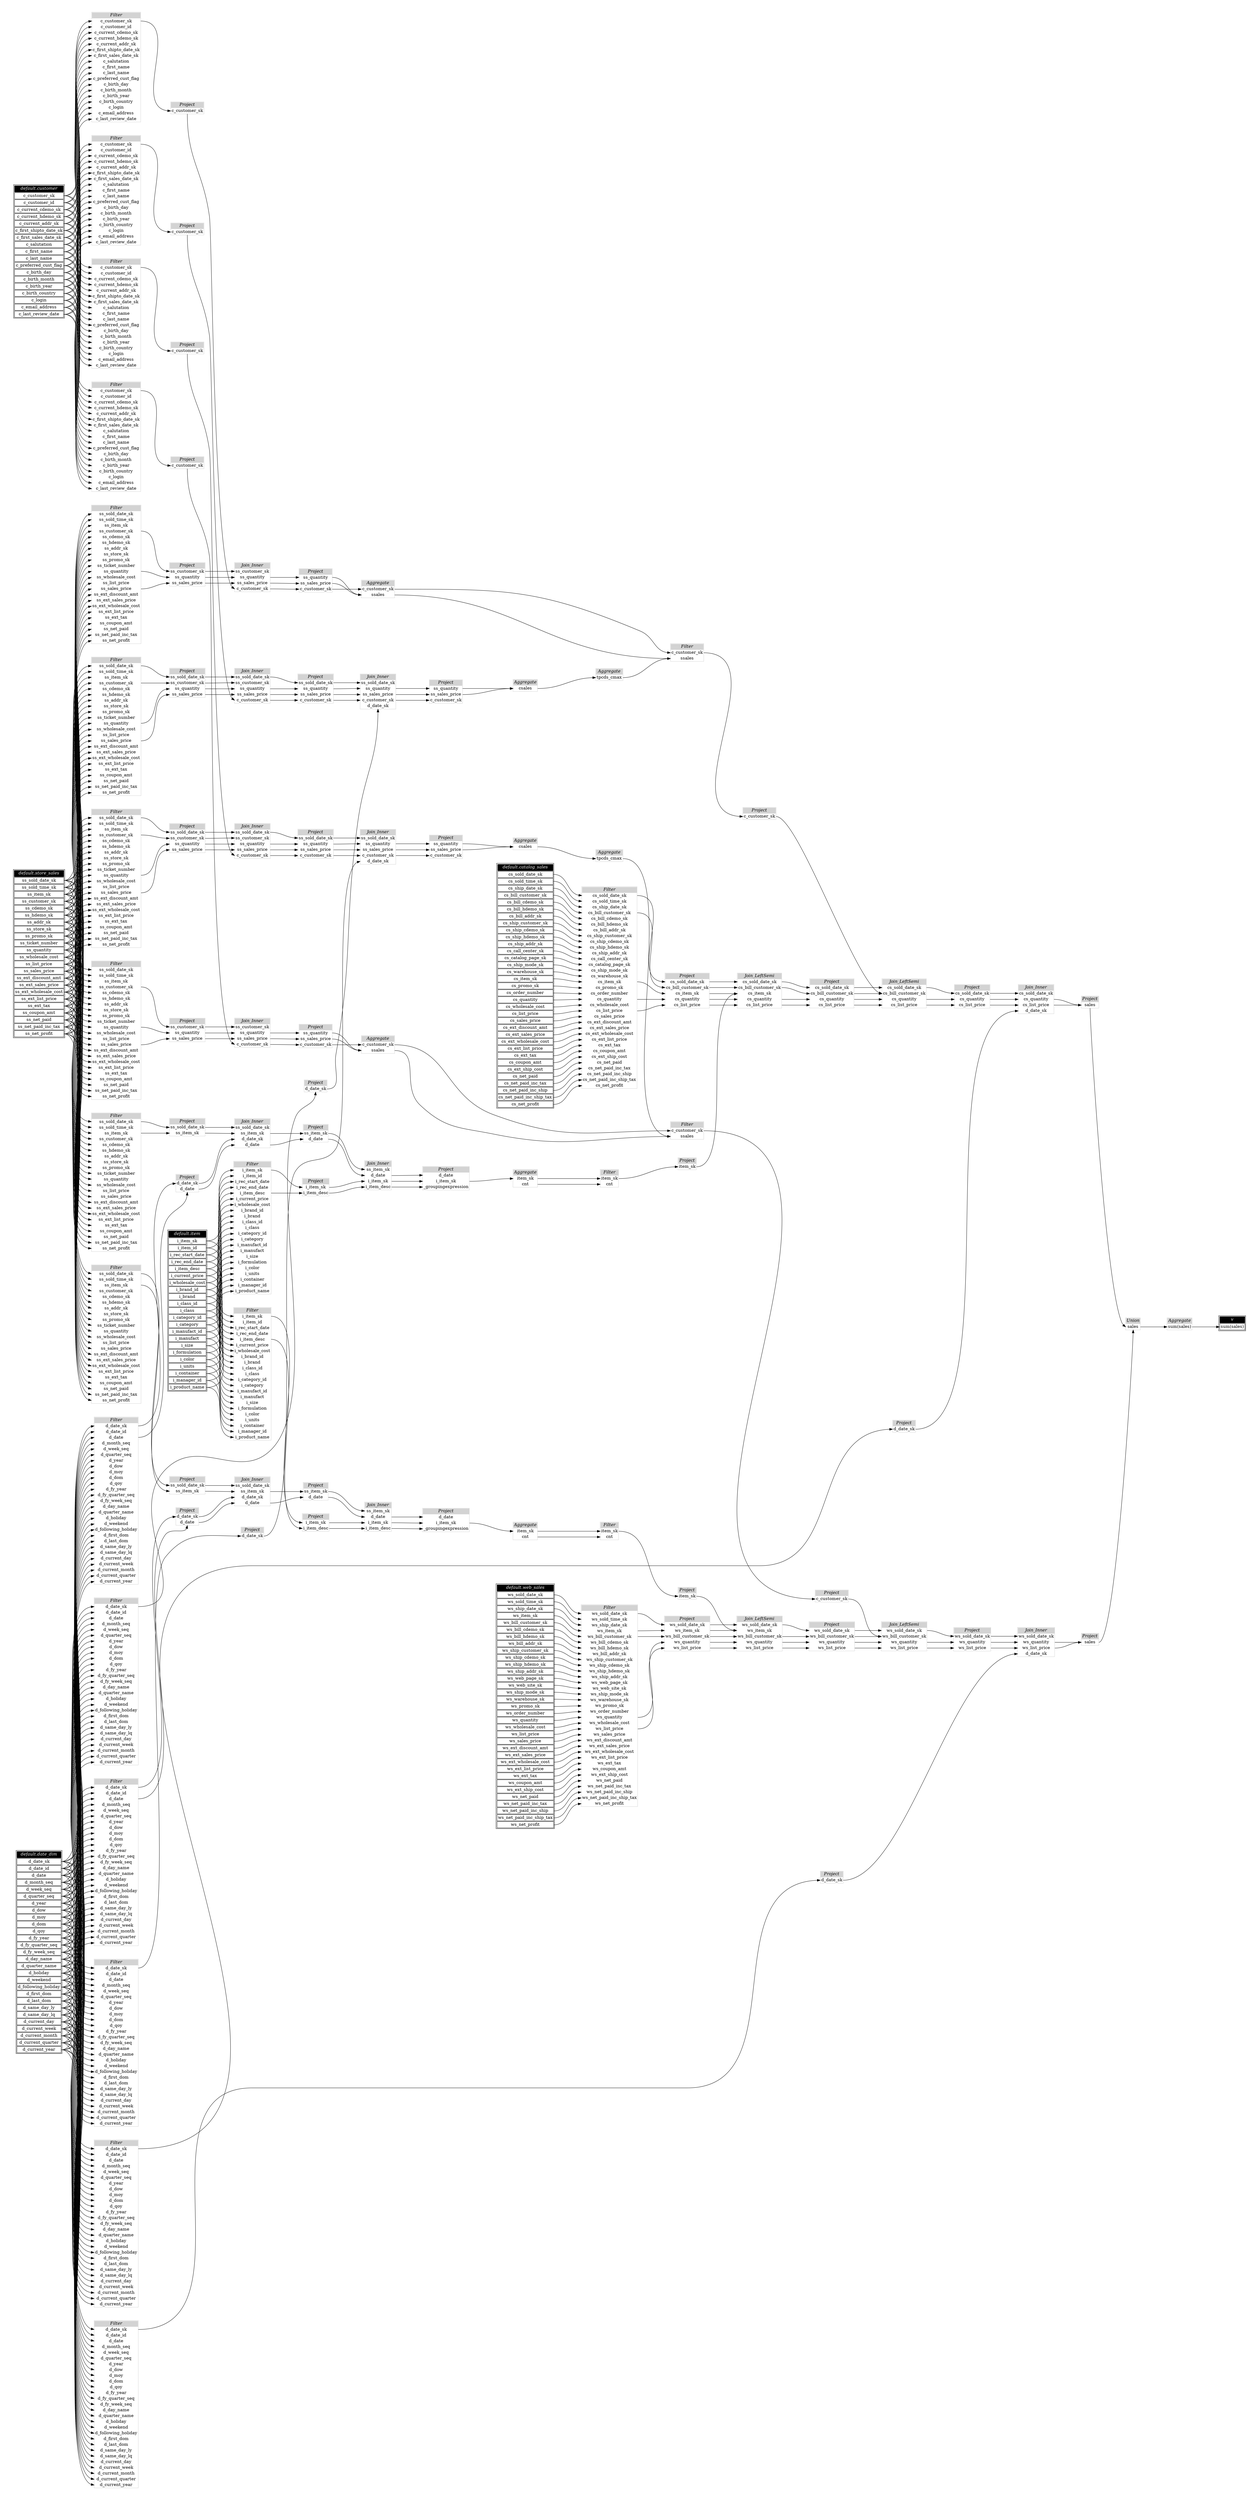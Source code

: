 // Automatically generated by TPCDSFlowTestSuite


digraph {
  graph [pad="0.5" nodesep="0.5" ranksep="1" fontname="Helvetica" rankdir=LR];
  node [shape=plaintext]

  
"Aggregate_1eeca4e" [label=<
<table color="lightgray" border="1" cellborder="0" cellspacing="0">
  <tr><td bgcolor="lightgray" port="nodeName"><i>Aggregate</i></td></tr>
  <tr><td port="0">tpcds_cmax</td></tr>
</table>>];
     

"Aggregate_4bb033c" [label=<
<table color="lightgray" border="1" cellborder="0" cellspacing="0">
  <tr><td bgcolor="lightgray" port="nodeName"><i>Aggregate</i></td></tr>
  <tr><td port="0">csales</td></tr>
</table>>];
     

"Aggregate_51bb4ba" [label=<
<table color="lightgray" border="1" cellborder="0" cellspacing="0">
  <tr><td bgcolor="lightgray" port="nodeName"><i>Aggregate</i></td></tr>
  <tr><td port="0">sum(sales)</td></tr>
</table>>];
     

"Aggregate_5893920" [label=<
<table color="lightgray" border="1" cellborder="0" cellspacing="0">
  <tr><td bgcolor="lightgray" port="nodeName"><i>Aggregate</i></td></tr>
  <tr><td port="0">csales</td></tr>
</table>>];
     

"Aggregate_7a2d619" [label=<
<table color="lightgray" border="1" cellborder="0" cellspacing="0">
  <tr><td bgcolor="lightgray" port="nodeName"><i>Aggregate</i></td></tr>
  <tr><td port="0">tpcds_cmax</td></tr>
</table>>];
     

"Aggregate_8752e3b" [label=<
<table color="lightgray" border="1" cellborder="0" cellspacing="0">
  <tr><td bgcolor="lightgray" port="nodeName"><i>Aggregate</i></td></tr>
  <tr><td port="0">c_customer_sk</td></tr>
<tr><td port="1">ssales</td></tr>
</table>>];
     

"Aggregate_b2e2231" [label=<
<table color="lightgray" border="1" cellborder="0" cellspacing="0">
  <tr><td bgcolor="lightgray" port="nodeName"><i>Aggregate</i></td></tr>
  <tr><td port="0">item_sk</td></tr>
<tr><td port="1">cnt</td></tr>
</table>>];
     

"Aggregate_dc97860" [label=<
<table color="lightgray" border="1" cellborder="0" cellspacing="0">
  <tr><td bgcolor="lightgray" port="nodeName"><i>Aggregate</i></td></tr>
  <tr><td port="0">item_sk</td></tr>
<tr><td port="1">cnt</td></tr>
</table>>];
     

"Aggregate_fd7a09a" [label=<
<table color="lightgray" border="1" cellborder="0" cellspacing="0">
  <tr><td bgcolor="lightgray" port="nodeName"><i>Aggregate</i></td></tr>
  <tr><td port="0">c_customer_sk</td></tr>
<tr><td port="1">ssales</td></tr>
</table>>];
     

"Filter_15da5f5" [label=<
<table color="lightgray" border="1" cellborder="0" cellspacing="0">
  <tr><td bgcolor="lightgray" port="nodeName"><i>Filter</i></td></tr>
  <tr><td port="0">d_date_sk</td></tr>
<tr><td port="1">d_date_id</td></tr>
<tr><td port="2">d_date</td></tr>
<tr><td port="3">d_month_seq</td></tr>
<tr><td port="4">d_week_seq</td></tr>
<tr><td port="5">d_quarter_seq</td></tr>
<tr><td port="6">d_year</td></tr>
<tr><td port="7">d_dow</td></tr>
<tr><td port="8">d_moy</td></tr>
<tr><td port="9">d_dom</td></tr>
<tr><td port="10">d_qoy</td></tr>
<tr><td port="11">d_fy_year</td></tr>
<tr><td port="12">d_fy_quarter_seq</td></tr>
<tr><td port="13">d_fy_week_seq</td></tr>
<tr><td port="14">d_day_name</td></tr>
<tr><td port="15">d_quarter_name</td></tr>
<tr><td port="16">d_holiday</td></tr>
<tr><td port="17">d_weekend</td></tr>
<tr><td port="18">d_following_holiday</td></tr>
<tr><td port="19">d_first_dom</td></tr>
<tr><td port="20">d_last_dom</td></tr>
<tr><td port="21">d_same_day_ly</td></tr>
<tr><td port="22">d_same_day_lq</td></tr>
<tr><td port="23">d_current_day</td></tr>
<tr><td port="24">d_current_week</td></tr>
<tr><td port="25">d_current_month</td></tr>
<tr><td port="26">d_current_quarter</td></tr>
<tr><td port="27">d_current_year</td></tr>
</table>>];
     

"Filter_251dd22" [label=<
<table color="lightgray" border="1" cellborder="0" cellspacing="0">
  <tr><td bgcolor="lightgray" port="nodeName"><i>Filter</i></td></tr>
  <tr><td port="0">i_item_sk</td></tr>
<tr><td port="1">i_item_id</td></tr>
<tr><td port="2">i_rec_start_date</td></tr>
<tr><td port="3">i_rec_end_date</td></tr>
<tr><td port="4">i_item_desc</td></tr>
<tr><td port="5">i_current_price</td></tr>
<tr><td port="6">i_wholesale_cost</td></tr>
<tr><td port="7">i_brand_id</td></tr>
<tr><td port="8">i_brand</td></tr>
<tr><td port="9">i_class_id</td></tr>
<tr><td port="10">i_class</td></tr>
<tr><td port="11">i_category_id</td></tr>
<tr><td port="12">i_category</td></tr>
<tr><td port="13">i_manufact_id</td></tr>
<tr><td port="14">i_manufact</td></tr>
<tr><td port="15">i_size</td></tr>
<tr><td port="16">i_formulation</td></tr>
<tr><td port="17">i_color</td></tr>
<tr><td port="18">i_units</td></tr>
<tr><td port="19">i_container</td></tr>
<tr><td port="20">i_manager_id</td></tr>
<tr><td port="21">i_product_name</td></tr>
</table>>];
     

"Filter_30f47c5" [label=<
<table color="lightgray" border="1" cellborder="0" cellspacing="0">
  <tr><td bgcolor="lightgray" port="nodeName"><i>Filter</i></td></tr>
  <tr><td port="0">item_sk</td></tr>
<tr><td port="1">cnt</td></tr>
</table>>];
     

"Filter_318fe1e" [label=<
<table color="lightgray" border="1" cellborder="0" cellspacing="0">
  <tr><td bgcolor="lightgray" port="nodeName"><i>Filter</i></td></tr>
  <tr><td port="0">ss_sold_date_sk</td></tr>
<tr><td port="1">ss_sold_time_sk</td></tr>
<tr><td port="2">ss_item_sk</td></tr>
<tr><td port="3">ss_customer_sk</td></tr>
<tr><td port="4">ss_cdemo_sk</td></tr>
<tr><td port="5">ss_hdemo_sk</td></tr>
<tr><td port="6">ss_addr_sk</td></tr>
<tr><td port="7">ss_store_sk</td></tr>
<tr><td port="8">ss_promo_sk</td></tr>
<tr><td port="9">ss_ticket_number</td></tr>
<tr><td port="10">ss_quantity</td></tr>
<tr><td port="11">ss_wholesale_cost</td></tr>
<tr><td port="12">ss_list_price</td></tr>
<tr><td port="13">ss_sales_price</td></tr>
<tr><td port="14">ss_ext_discount_amt</td></tr>
<tr><td port="15">ss_ext_sales_price</td></tr>
<tr><td port="16">ss_ext_wholesale_cost</td></tr>
<tr><td port="17">ss_ext_list_price</td></tr>
<tr><td port="18">ss_ext_tax</td></tr>
<tr><td port="19">ss_coupon_amt</td></tr>
<tr><td port="20">ss_net_paid</td></tr>
<tr><td port="21">ss_net_paid_inc_tax</td></tr>
<tr><td port="22">ss_net_profit</td></tr>
</table>>];
     

"Filter_395b160" [label=<
<table color="lightgray" border="1" cellborder="0" cellspacing="0">
  <tr><td bgcolor="lightgray" port="nodeName"><i>Filter</i></td></tr>
  <tr><td port="0">ss_sold_date_sk</td></tr>
<tr><td port="1">ss_sold_time_sk</td></tr>
<tr><td port="2">ss_item_sk</td></tr>
<tr><td port="3">ss_customer_sk</td></tr>
<tr><td port="4">ss_cdemo_sk</td></tr>
<tr><td port="5">ss_hdemo_sk</td></tr>
<tr><td port="6">ss_addr_sk</td></tr>
<tr><td port="7">ss_store_sk</td></tr>
<tr><td port="8">ss_promo_sk</td></tr>
<tr><td port="9">ss_ticket_number</td></tr>
<tr><td port="10">ss_quantity</td></tr>
<tr><td port="11">ss_wholesale_cost</td></tr>
<tr><td port="12">ss_list_price</td></tr>
<tr><td port="13">ss_sales_price</td></tr>
<tr><td port="14">ss_ext_discount_amt</td></tr>
<tr><td port="15">ss_ext_sales_price</td></tr>
<tr><td port="16">ss_ext_wholesale_cost</td></tr>
<tr><td port="17">ss_ext_list_price</td></tr>
<tr><td port="18">ss_ext_tax</td></tr>
<tr><td port="19">ss_coupon_amt</td></tr>
<tr><td port="20">ss_net_paid</td></tr>
<tr><td port="21">ss_net_paid_inc_tax</td></tr>
<tr><td port="22">ss_net_profit</td></tr>
</table>>];
     

"Filter_3b7945d" [label=<
<table color="lightgray" border="1" cellborder="0" cellspacing="0">
  <tr><td bgcolor="lightgray" port="nodeName"><i>Filter</i></td></tr>
  <tr><td port="0">c_customer_sk</td></tr>
<tr><td port="1">ssales</td></tr>
</table>>];
     

"Filter_457ca40" [label=<
<table color="lightgray" border="1" cellborder="0" cellspacing="0">
  <tr><td bgcolor="lightgray" port="nodeName"><i>Filter</i></td></tr>
  <tr><td port="0">d_date_sk</td></tr>
<tr><td port="1">d_date_id</td></tr>
<tr><td port="2">d_date</td></tr>
<tr><td port="3">d_month_seq</td></tr>
<tr><td port="4">d_week_seq</td></tr>
<tr><td port="5">d_quarter_seq</td></tr>
<tr><td port="6">d_year</td></tr>
<tr><td port="7">d_dow</td></tr>
<tr><td port="8">d_moy</td></tr>
<tr><td port="9">d_dom</td></tr>
<tr><td port="10">d_qoy</td></tr>
<tr><td port="11">d_fy_year</td></tr>
<tr><td port="12">d_fy_quarter_seq</td></tr>
<tr><td port="13">d_fy_week_seq</td></tr>
<tr><td port="14">d_day_name</td></tr>
<tr><td port="15">d_quarter_name</td></tr>
<tr><td port="16">d_holiday</td></tr>
<tr><td port="17">d_weekend</td></tr>
<tr><td port="18">d_following_holiday</td></tr>
<tr><td port="19">d_first_dom</td></tr>
<tr><td port="20">d_last_dom</td></tr>
<tr><td port="21">d_same_day_ly</td></tr>
<tr><td port="22">d_same_day_lq</td></tr>
<tr><td port="23">d_current_day</td></tr>
<tr><td port="24">d_current_week</td></tr>
<tr><td port="25">d_current_month</td></tr>
<tr><td port="26">d_current_quarter</td></tr>
<tr><td port="27">d_current_year</td></tr>
</table>>];
     

"Filter_4fd064b" [label=<
<table color="lightgray" border="1" cellborder="0" cellspacing="0">
  <tr><td bgcolor="lightgray" port="nodeName"><i>Filter</i></td></tr>
  <tr><td port="0">ss_sold_date_sk</td></tr>
<tr><td port="1">ss_sold_time_sk</td></tr>
<tr><td port="2">ss_item_sk</td></tr>
<tr><td port="3">ss_customer_sk</td></tr>
<tr><td port="4">ss_cdemo_sk</td></tr>
<tr><td port="5">ss_hdemo_sk</td></tr>
<tr><td port="6">ss_addr_sk</td></tr>
<tr><td port="7">ss_store_sk</td></tr>
<tr><td port="8">ss_promo_sk</td></tr>
<tr><td port="9">ss_ticket_number</td></tr>
<tr><td port="10">ss_quantity</td></tr>
<tr><td port="11">ss_wholesale_cost</td></tr>
<tr><td port="12">ss_list_price</td></tr>
<tr><td port="13">ss_sales_price</td></tr>
<tr><td port="14">ss_ext_discount_amt</td></tr>
<tr><td port="15">ss_ext_sales_price</td></tr>
<tr><td port="16">ss_ext_wholesale_cost</td></tr>
<tr><td port="17">ss_ext_list_price</td></tr>
<tr><td port="18">ss_ext_tax</td></tr>
<tr><td port="19">ss_coupon_amt</td></tr>
<tr><td port="20">ss_net_paid</td></tr>
<tr><td port="21">ss_net_paid_inc_tax</td></tr>
<tr><td port="22">ss_net_profit</td></tr>
</table>>];
     

"Filter_5cd90d9" [label=<
<table color="lightgray" border="1" cellborder="0" cellspacing="0">
  <tr><td bgcolor="lightgray" port="nodeName"><i>Filter</i></td></tr>
  <tr><td port="0">cs_sold_date_sk</td></tr>
<tr><td port="1">cs_sold_time_sk</td></tr>
<tr><td port="2">cs_ship_date_sk</td></tr>
<tr><td port="3">cs_bill_customer_sk</td></tr>
<tr><td port="4">cs_bill_cdemo_sk</td></tr>
<tr><td port="5">cs_bill_hdemo_sk</td></tr>
<tr><td port="6">cs_bill_addr_sk</td></tr>
<tr><td port="7">cs_ship_customer_sk</td></tr>
<tr><td port="8">cs_ship_cdemo_sk</td></tr>
<tr><td port="9">cs_ship_hdemo_sk</td></tr>
<tr><td port="10">cs_ship_addr_sk</td></tr>
<tr><td port="11">cs_call_center_sk</td></tr>
<tr><td port="12">cs_catalog_page_sk</td></tr>
<tr><td port="13">cs_ship_mode_sk</td></tr>
<tr><td port="14">cs_warehouse_sk</td></tr>
<tr><td port="15">cs_item_sk</td></tr>
<tr><td port="16">cs_promo_sk</td></tr>
<tr><td port="17">cs_order_number</td></tr>
<tr><td port="18">cs_quantity</td></tr>
<tr><td port="19">cs_wholesale_cost</td></tr>
<tr><td port="20">cs_list_price</td></tr>
<tr><td port="21">cs_sales_price</td></tr>
<tr><td port="22">cs_ext_discount_amt</td></tr>
<tr><td port="23">cs_ext_sales_price</td></tr>
<tr><td port="24">cs_ext_wholesale_cost</td></tr>
<tr><td port="25">cs_ext_list_price</td></tr>
<tr><td port="26">cs_ext_tax</td></tr>
<tr><td port="27">cs_coupon_amt</td></tr>
<tr><td port="28">cs_ext_ship_cost</td></tr>
<tr><td port="29">cs_net_paid</td></tr>
<tr><td port="30">cs_net_paid_inc_tax</td></tr>
<tr><td port="31">cs_net_paid_inc_ship</td></tr>
<tr><td port="32">cs_net_paid_inc_ship_tax</td></tr>
<tr><td port="33">cs_net_profit</td></tr>
</table>>];
     

"Filter_7a72974" [label=<
<table color="lightgray" border="1" cellborder="0" cellspacing="0">
  <tr><td bgcolor="lightgray" port="nodeName"><i>Filter</i></td></tr>
  <tr><td port="0">d_date_sk</td></tr>
<tr><td port="1">d_date_id</td></tr>
<tr><td port="2">d_date</td></tr>
<tr><td port="3">d_month_seq</td></tr>
<tr><td port="4">d_week_seq</td></tr>
<tr><td port="5">d_quarter_seq</td></tr>
<tr><td port="6">d_year</td></tr>
<tr><td port="7">d_dow</td></tr>
<tr><td port="8">d_moy</td></tr>
<tr><td port="9">d_dom</td></tr>
<tr><td port="10">d_qoy</td></tr>
<tr><td port="11">d_fy_year</td></tr>
<tr><td port="12">d_fy_quarter_seq</td></tr>
<tr><td port="13">d_fy_week_seq</td></tr>
<tr><td port="14">d_day_name</td></tr>
<tr><td port="15">d_quarter_name</td></tr>
<tr><td port="16">d_holiday</td></tr>
<tr><td port="17">d_weekend</td></tr>
<tr><td port="18">d_following_holiday</td></tr>
<tr><td port="19">d_first_dom</td></tr>
<tr><td port="20">d_last_dom</td></tr>
<tr><td port="21">d_same_day_ly</td></tr>
<tr><td port="22">d_same_day_lq</td></tr>
<tr><td port="23">d_current_day</td></tr>
<tr><td port="24">d_current_week</td></tr>
<tr><td port="25">d_current_month</td></tr>
<tr><td port="26">d_current_quarter</td></tr>
<tr><td port="27">d_current_year</td></tr>
</table>>];
     

"Filter_7b71999" [label=<
<table color="lightgray" border="1" cellborder="0" cellspacing="0">
  <tr><td bgcolor="lightgray" port="nodeName"><i>Filter</i></td></tr>
  <tr><td port="0">ss_sold_date_sk</td></tr>
<tr><td port="1">ss_sold_time_sk</td></tr>
<tr><td port="2">ss_item_sk</td></tr>
<tr><td port="3">ss_customer_sk</td></tr>
<tr><td port="4">ss_cdemo_sk</td></tr>
<tr><td port="5">ss_hdemo_sk</td></tr>
<tr><td port="6">ss_addr_sk</td></tr>
<tr><td port="7">ss_store_sk</td></tr>
<tr><td port="8">ss_promo_sk</td></tr>
<tr><td port="9">ss_ticket_number</td></tr>
<tr><td port="10">ss_quantity</td></tr>
<tr><td port="11">ss_wholesale_cost</td></tr>
<tr><td port="12">ss_list_price</td></tr>
<tr><td port="13">ss_sales_price</td></tr>
<tr><td port="14">ss_ext_discount_amt</td></tr>
<tr><td port="15">ss_ext_sales_price</td></tr>
<tr><td port="16">ss_ext_wholesale_cost</td></tr>
<tr><td port="17">ss_ext_list_price</td></tr>
<tr><td port="18">ss_ext_tax</td></tr>
<tr><td port="19">ss_coupon_amt</td></tr>
<tr><td port="20">ss_net_paid</td></tr>
<tr><td port="21">ss_net_paid_inc_tax</td></tr>
<tr><td port="22">ss_net_profit</td></tr>
</table>>];
     

"Filter_7c1620d" [label=<
<table color="lightgray" border="1" cellborder="0" cellspacing="0">
  <tr><td bgcolor="lightgray" port="nodeName"><i>Filter</i></td></tr>
  <tr><td port="0">ss_sold_date_sk</td></tr>
<tr><td port="1">ss_sold_time_sk</td></tr>
<tr><td port="2">ss_item_sk</td></tr>
<tr><td port="3">ss_customer_sk</td></tr>
<tr><td port="4">ss_cdemo_sk</td></tr>
<tr><td port="5">ss_hdemo_sk</td></tr>
<tr><td port="6">ss_addr_sk</td></tr>
<tr><td port="7">ss_store_sk</td></tr>
<tr><td port="8">ss_promo_sk</td></tr>
<tr><td port="9">ss_ticket_number</td></tr>
<tr><td port="10">ss_quantity</td></tr>
<tr><td port="11">ss_wholesale_cost</td></tr>
<tr><td port="12">ss_list_price</td></tr>
<tr><td port="13">ss_sales_price</td></tr>
<tr><td port="14">ss_ext_discount_amt</td></tr>
<tr><td port="15">ss_ext_sales_price</td></tr>
<tr><td port="16">ss_ext_wholesale_cost</td></tr>
<tr><td port="17">ss_ext_list_price</td></tr>
<tr><td port="18">ss_ext_tax</td></tr>
<tr><td port="19">ss_coupon_amt</td></tr>
<tr><td port="20">ss_net_paid</td></tr>
<tr><td port="21">ss_net_paid_inc_tax</td></tr>
<tr><td port="22">ss_net_profit</td></tr>
</table>>];
     

"Filter_8147a74" [label=<
<table color="lightgray" border="1" cellborder="0" cellspacing="0">
  <tr><td bgcolor="lightgray" port="nodeName"><i>Filter</i></td></tr>
  <tr><td port="0">c_customer_sk</td></tr>
<tr><td port="1">c_customer_id</td></tr>
<tr><td port="2">c_current_cdemo_sk</td></tr>
<tr><td port="3">c_current_hdemo_sk</td></tr>
<tr><td port="4">c_current_addr_sk</td></tr>
<tr><td port="5">c_first_shipto_date_sk</td></tr>
<tr><td port="6">c_first_sales_date_sk</td></tr>
<tr><td port="7">c_salutation</td></tr>
<tr><td port="8">c_first_name</td></tr>
<tr><td port="9">c_last_name</td></tr>
<tr><td port="10">c_preferred_cust_flag</td></tr>
<tr><td port="11">c_birth_day</td></tr>
<tr><td port="12">c_birth_month</td></tr>
<tr><td port="13">c_birth_year</td></tr>
<tr><td port="14">c_birth_country</td></tr>
<tr><td port="15">c_login</td></tr>
<tr><td port="16">c_email_address</td></tr>
<tr><td port="17">c_last_review_date</td></tr>
</table>>];
     

"Filter_81e65f5" [label=<
<table color="lightgray" border="1" cellborder="0" cellspacing="0">
  <tr><td bgcolor="lightgray" port="nodeName"><i>Filter</i></td></tr>
  <tr><td port="0">c_customer_sk</td></tr>
<tr><td port="1">c_customer_id</td></tr>
<tr><td port="2">c_current_cdemo_sk</td></tr>
<tr><td port="3">c_current_hdemo_sk</td></tr>
<tr><td port="4">c_current_addr_sk</td></tr>
<tr><td port="5">c_first_shipto_date_sk</td></tr>
<tr><td port="6">c_first_sales_date_sk</td></tr>
<tr><td port="7">c_salutation</td></tr>
<tr><td port="8">c_first_name</td></tr>
<tr><td port="9">c_last_name</td></tr>
<tr><td port="10">c_preferred_cust_flag</td></tr>
<tr><td port="11">c_birth_day</td></tr>
<tr><td port="12">c_birth_month</td></tr>
<tr><td port="13">c_birth_year</td></tr>
<tr><td port="14">c_birth_country</td></tr>
<tr><td port="15">c_login</td></tr>
<tr><td port="16">c_email_address</td></tr>
<tr><td port="17">c_last_review_date</td></tr>
</table>>];
     

"Filter_8d56c1c" [label=<
<table color="lightgray" border="1" cellborder="0" cellspacing="0">
  <tr><td bgcolor="lightgray" port="nodeName"><i>Filter</i></td></tr>
  <tr><td port="0">i_item_sk</td></tr>
<tr><td port="1">i_item_id</td></tr>
<tr><td port="2">i_rec_start_date</td></tr>
<tr><td port="3">i_rec_end_date</td></tr>
<tr><td port="4">i_item_desc</td></tr>
<tr><td port="5">i_current_price</td></tr>
<tr><td port="6">i_wholesale_cost</td></tr>
<tr><td port="7">i_brand_id</td></tr>
<tr><td port="8">i_brand</td></tr>
<tr><td port="9">i_class_id</td></tr>
<tr><td port="10">i_class</td></tr>
<tr><td port="11">i_category_id</td></tr>
<tr><td port="12">i_category</td></tr>
<tr><td port="13">i_manufact_id</td></tr>
<tr><td port="14">i_manufact</td></tr>
<tr><td port="15">i_size</td></tr>
<tr><td port="16">i_formulation</td></tr>
<tr><td port="17">i_color</td></tr>
<tr><td port="18">i_units</td></tr>
<tr><td port="19">i_container</td></tr>
<tr><td port="20">i_manager_id</td></tr>
<tr><td port="21">i_product_name</td></tr>
</table>>];
     

"Filter_970750f" [label=<
<table color="lightgray" border="1" cellborder="0" cellspacing="0">
  <tr><td bgcolor="lightgray" port="nodeName"><i>Filter</i></td></tr>
  <tr><td port="0">d_date_sk</td></tr>
<tr><td port="1">d_date_id</td></tr>
<tr><td port="2">d_date</td></tr>
<tr><td port="3">d_month_seq</td></tr>
<tr><td port="4">d_week_seq</td></tr>
<tr><td port="5">d_quarter_seq</td></tr>
<tr><td port="6">d_year</td></tr>
<tr><td port="7">d_dow</td></tr>
<tr><td port="8">d_moy</td></tr>
<tr><td port="9">d_dom</td></tr>
<tr><td port="10">d_qoy</td></tr>
<tr><td port="11">d_fy_year</td></tr>
<tr><td port="12">d_fy_quarter_seq</td></tr>
<tr><td port="13">d_fy_week_seq</td></tr>
<tr><td port="14">d_day_name</td></tr>
<tr><td port="15">d_quarter_name</td></tr>
<tr><td port="16">d_holiday</td></tr>
<tr><td port="17">d_weekend</td></tr>
<tr><td port="18">d_following_holiday</td></tr>
<tr><td port="19">d_first_dom</td></tr>
<tr><td port="20">d_last_dom</td></tr>
<tr><td port="21">d_same_day_ly</td></tr>
<tr><td port="22">d_same_day_lq</td></tr>
<tr><td port="23">d_current_day</td></tr>
<tr><td port="24">d_current_week</td></tr>
<tr><td port="25">d_current_month</td></tr>
<tr><td port="26">d_current_quarter</td></tr>
<tr><td port="27">d_current_year</td></tr>
</table>>];
     

"Filter_9ed4156" [label=<
<table color="lightgray" border="1" cellborder="0" cellspacing="0">
  <tr><td bgcolor="lightgray" port="nodeName"><i>Filter</i></td></tr>
  <tr><td port="0">c_customer_sk</td></tr>
<tr><td port="1">c_customer_id</td></tr>
<tr><td port="2">c_current_cdemo_sk</td></tr>
<tr><td port="3">c_current_hdemo_sk</td></tr>
<tr><td port="4">c_current_addr_sk</td></tr>
<tr><td port="5">c_first_shipto_date_sk</td></tr>
<tr><td port="6">c_first_sales_date_sk</td></tr>
<tr><td port="7">c_salutation</td></tr>
<tr><td port="8">c_first_name</td></tr>
<tr><td port="9">c_last_name</td></tr>
<tr><td port="10">c_preferred_cust_flag</td></tr>
<tr><td port="11">c_birth_day</td></tr>
<tr><td port="12">c_birth_month</td></tr>
<tr><td port="13">c_birth_year</td></tr>
<tr><td port="14">c_birth_country</td></tr>
<tr><td port="15">c_login</td></tr>
<tr><td port="16">c_email_address</td></tr>
<tr><td port="17">c_last_review_date</td></tr>
</table>>];
     

"Filter_b11e841" [label=<
<table color="lightgray" border="1" cellborder="0" cellspacing="0">
  <tr><td bgcolor="lightgray" port="nodeName"><i>Filter</i></td></tr>
  <tr><td port="0">d_date_sk</td></tr>
<tr><td port="1">d_date_id</td></tr>
<tr><td port="2">d_date</td></tr>
<tr><td port="3">d_month_seq</td></tr>
<tr><td port="4">d_week_seq</td></tr>
<tr><td port="5">d_quarter_seq</td></tr>
<tr><td port="6">d_year</td></tr>
<tr><td port="7">d_dow</td></tr>
<tr><td port="8">d_moy</td></tr>
<tr><td port="9">d_dom</td></tr>
<tr><td port="10">d_qoy</td></tr>
<tr><td port="11">d_fy_year</td></tr>
<tr><td port="12">d_fy_quarter_seq</td></tr>
<tr><td port="13">d_fy_week_seq</td></tr>
<tr><td port="14">d_day_name</td></tr>
<tr><td port="15">d_quarter_name</td></tr>
<tr><td port="16">d_holiday</td></tr>
<tr><td port="17">d_weekend</td></tr>
<tr><td port="18">d_following_holiday</td></tr>
<tr><td port="19">d_first_dom</td></tr>
<tr><td port="20">d_last_dom</td></tr>
<tr><td port="21">d_same_day_ly</td></tr>
<tr><td port="22">d_same_day_lq</td></tr>
<tr><td port="23">d_current_day</td></tr>
<tr><td port="24">d_current_week</td></tr>
<tr><td port="25">d_current_month</td></tr>
<tr><td port="26">d_current_quarter</td></tr>
<tr><td port="27">d_current_year</td></tr>
</table>>];
     

"Filter_bd3dfe6" [label=<
<table color="lightgray" border="1" cellborder="0" cellspacing="0">
  <tr><td bgcolor="lightgray" port="nodeName"><i>Filter</i></td></tr>
  <tr><td port="0">ss_sold_date_sk</td></tr>
<tr><td port="1">ss_sold_time_sk</td></tr>
<tr><td port="2">ss_item_sk</td></tr>
<tr><td port="3">ss_customer_sk</td></tr>
<tr><td port="4">ss_cdemo_sk</td></tr>
<tr><td port="5">ss_hdemo_sk</td></tr>
<tr><td port="6">ss_addr_sk</td></tr>
<tr><td port="7">ss_store_sk</td></tr>
<tr><td port="8">ss_promo_sk</td></tr>
<tr><td port="9">ss_ticket_number</td></tr>
<tr><td port="10">ss_quantity</td></tr>
<tr><td port="11">ss_wholesale_cost</td></tr>
<tr><td port="12">ss_list_price</td></tr>
<tr><td port="13">ss_sales_price</td></tr>
<tr><td port="14">ss_ext_discount_amt</td></tr>
<tr><td port="15">ss_ext_sales_price</td></tr>
<tr><td port="16">ss_ext_wholesale_cost</td></tr>
<tr><td port="17">ss_ext_list_price</td></tr>
<tr><td port="18">ss_ext_tax</td></tr>
<tr><td port="19">ss_coupon_amt</td></tr>
<tr><td port="20">ss_net_paid</td></tr>
<tr><td port="21">ss_net_paid_inc_tax</td></tr>
<tr><td port="22">ss_net_profit</td></tr>
</table>>];
     

"Filter_c5c057c" [label=<
<table color="lightgray" border="1" cellborder="0" cellspacing="0">
  <tr><td bgcolor="lightgray" port="nodeName"><i>Filter</i></td></tr>
  <tr><td port="0">d_date_sk</td></tr>
<tr><td port="1">d_date_id</td></tr>
<tr><td port="2">d_date</td></tr>
<tr><td port="3">d_month_seq</td></tr>
<tr><td port="4">d_week_seq</td></tr>
<tr><td port="5">d_quarter_seq</td></tr>
<tr><td port="6">d_year</td></tr>
<tr><td port="7">d_dow</td></tr>
<tr><td port="8">d_moy</td></tr>
<tr><td port="9">d_dom</td></tr>
<tr><td port="10">d_qoy</td></tr>
<tr><td port="11">d_fy_year</td></tr>
<tr><td port="12">d_fy_quarter_seq</td></tr>
<tr><td port="13">d_fy_week_seq</td></tr>
<tr><td port="14">d_day_name</td></tr>
<tr><td port="15">d_quarter_name</td></tr>
<tr><td port="16">d_holiday</td></tr>
<tr><td port="17">d_weekend</td></tr>
<tr><td port="18">d_following_holiday</td></tr>
<tr><td port="19">d_first_dom</td></tr>
<tr><td port="20">d_last_dom</td></tr>
<tr><td port="21">d_same_day_ly</td></tr>
<tr><td port="22">d_same_day_lq</td></tr>
<tr><td port="23">d_current_day</td></tr>
<tr><td port="24">d_current_week</td></tr>
<tr><td port="25">d_current_month</td></tr>
<tr><td port="26">d_current_quarter</td></tr>
<tr><td port="27">d_current_year</td></tr>
</table>>];
     

"Filter_c5e46fe" [label=<
<table color="lightgray" border="1" cellborder="0" cellspacing="0">
  <tr><td bgcolor="lightgray" port="nodeName"><i>Filter</i></td></tr>
  <tr><td port="0">item_sk</td></tr>
<tr><td port="1">cnt</td></tr>
</table>>];
     

"Filter_daf7254" [label=<
<table color="lightgray" border="1" cellborder="0" cellspacing="0">
  <tr><td bgcolor="lightgray" port="nodeName"><i>Filter</i></td></tr>
  <tr><td port="0">ws_sold_date_sk</td></tr>
<tr><td port="1">ws_sold_time_sk</td></tr>
<tr><td port="2">ws_ship_date_sk</td></tr>
<tr><td port="3">ws_item_sk</td></tr>
<tr><td port="4">ws_bill_customer_sk</td></tr>
<tr><td port="5">ws_bill_cdemo_sk</td></tr>
<tr><td port="6">ws_bill_hdemo_sk</td></tr>
<tr><td port="7">ws_bill_addr_sk</td></tr>
<tr><td port="8">ws_ship_customer_sk</td></tr>
<tr><td port="9">ws_ship_cdemo_sk</td></tr>
<tr><td port="10">ws_ship_hdemo_sk</td></tr>
<tr><td port="11">ws_ship_addr_sk</td></tr>
<tr><td port="12">ws_web_page_sk</td></tr>
<tr><td port="13">ws_web_site_sk</td></tr>
<tr><td port="14">ws_ship_mode_sk</td></tr>
<tr><td port="15">ws_warehouse_sk</td></tr>
<tr><td port="16">ws_promo_sk</td></tr>
<tr><td port="17">ws_order_number</td></tr>
<tr><td port="18">ws_quantity</td></tr>
<tr><td port="19">ws_wholesale_cost</td></tr>
<tr><td port="20">ws_list_price</td></tr>
<tr><td port="21">ws_sales_price</td></tr>
<tr><td port="22">ws_ext_discount_amt</td></tr>
<tr><td port="23">ws_ext_sales_price</td></tr>
<tr><td port="24">ws_ext_wholesale_cost</td></tr>
<tr><td port="25">ws_ext_list_price</td></tr>
<tr><td port="26">ws_ext_tax</td></tr>
<tr><td port="27">ws_coupon_amt</td></tr>
<tr><td port="28">ws_ext_ship_cost</td></tr>
<tr><td port="29">ws_net_paid</td></tr>
<tr><td port="30">ws_net_paid_inc_tax</td></tr>
<tr><td port="31">ws_net_paid_inc_ship</td></tr>
<tr><td port="32">ws_net_paid_inc_ship_tax</td></tr>
<tr><td port="33">ws_net_profit</td></tr>
</table>>];
     

"Filter_ddfbe1f" [label=<
<table color="lightgray" border="1" cellborder="0" cellspacing="0">
  <tr><td bgcolor="lightgray" port="nodeName"><i>Filter</i></td></tr>
  <tr><td port="0">c_customer_sk</td></tr>
<tr><td port="1">ssales</td></tr>
</table>>];
     

"Filter_facb2b2" [label=<
<table color="lightgray" border="1" cellborder="0" cellspacing="0">
  <tr><td bgcolor="lightgray" port="nodeName"><i>Filter</i></td></tr>
  <tr><td port="0">c_customer_sk</td></tr>
<tr><td port="1">c_customer_id</td></tr>
<tr><td port="2">c_current_cdemo_sk</td></tr>
<tr><td port="3">c_current_hdemo_sk</td></tr>
<tr><td port="4">c_current_addr_sk</td></tr>
<tr><td port="5">c_first_shipto_date_sk</td></tr>
<tr><td port="6">c_first_sales_date_sk</td></tr>
<tr><td port="7">c_salutation</td></tr>
<tr><td port="8">c_first_name</td></tr>
<tr><td port="9">c_last_name</td></tr>
<tr><td port="10">c_preferred_cust_flag</td></tr>
<tr><td port="11">c_birth_day</td></tr>
<tr><td port="12">c_birth_month</td></tr>
<tr><td port="13">c_birth_year</td></tr>
<tr><td port="14">c_birth_country</td></tr>
<tr><td port="15">c_login</td></tr>
<tr><td port="16">c_email_address</td></tr>
<tr><td port="17">c_last_review_date</td></tr>
</table>>];
     

"Join_Inner_2bcea32" [label=<
<table color="lightgray" border="1" cellborder="0" cellspacing="0">
  <tr><td bgcolor="lightgray" port="nodeName"><i>Join_Inner</i></td></tr>
  <tr><td port="0">ss_sold_date_sk</td></tr>
<tr><td port="1">ss_item_sk</td></tr>
<tr><td port="2">d_date_sk</td></tr>
<tr><td port="3">d_date</td></tr>
</table>>];
     

"Join_Inner_2fae428" [label=<
<table color="lightgray" border="1" cellborder="0" cellspacing="0">
  <tr><td bgcolor="lightgray" port="nodeName"><i>Join_Inner</i></td></tr>
  <tr><td port="0">ss_sold_date_sk</td></tr>
<tr><td port="1">ss_item_sk</td></tr>
<tr><td port="2">d_date_sk</td></tr>
<tr><td port="3">d_date</td></tr>
</table>>];
     

"Join_Inner_39326b9" [label=<
<table color="lightgray" border="1" cellborder="0" cellspacing="0">
  <tr><td bgcolor="lightgray" port="nodeName"><i>Join_Inner</i></td></tr>
  <tr><td port="0">cs_sold_date_sk</td></tr>
<tr><td port="1">cs_quantity</td></tr>
<tr><td port="2">cs_list_price</td></tr>
<tr><td port="3">d_date_sk</td></tr>
</table>>];
     

"Join_Inner_48ebfd8" [label=<
<table color="lightgray" border="1" cellborder="0" cellspacing="0">
  <tr><td bgcolor="lightgray" port="nodeName"><i>Join_Inner</i></td></tr>
  <tr><td port="0">ss_sold_date_sk</td></tr>
<tr><td port="1">ss_customer_sk</td></tr>
<tr><td port="2">ss_quantity</td></tr>
<tr><td port="3">ss_sales_price</td></tr>
<tr><td port="4">c_customer_sk</td></tr>
</table>>];
     

"Join_Inner_4f36830" [label=<
<table color="lightgray" border="1" cellborder="0" cellspacing="0">
  <tr><td bgcolor="lightgray" port="nodeName"><i>Join_Inner</i></td></tr>
  <tr><td port="0">ss_sold_date_sk</td></tr>
<tr><td port="1">ss_customer_sk</td></tr>
<tr><td port="2">ss_quantity</td></tr>
<tr><td port="3">ss_sales_price</td></tr>
<tr><td port="4">c_customer_sk</td></tr>
</table>>];
     

"Join_Inner_6fe8bf9" [label=<
<table color="lightgray" border="1" cellborder="0" cellspacing="0">
  <tr><td bgcolor="lightgray" port="nodeName"><i>Join_Inner</i></td></tr>
  <tr><td port="0">ss_sold_date_sk</td></tr>
<tr><td port="1">ss_quantity</td></tr>
<tr><td port="2">ss_sales_price</td></tr>
<tr><td port="3">c_customer_sk</td></tr>
<tr><td port="4">d_date_sk</td></tr>
</table>>];
     

"Join_Inner_70fb7a1" [label=<
<table color="lightgray" border="1" cellborder="0" cellspacing="0">
  <tr><td bgcolor="lightgray" port="nodeName"><i>Join_Inner</i></td></tr>
  <tr><td port="0">ss_customer_sk</td></tr>
<tr><td port="1">ss_quantity</td></tr>
<tr><td port="2">ss_sales_price</td></tr>
<tr><td port="3">c_customer_sk</td></tr>
</table>>];
     

"Join_Inner_a446637" [label=<
<table color="lightgray" border="1" cellborder="0" cellspacing="0">
  <tr><td bgcolor="lightgray" port="nodeName"><i>Join_Inner</i></td></tr>
  <tr><td port="0">ss_item_sk</td></tr>
<tr><td port="1">d_date</td></tr>
<tr><td port="2">i_item_sk</td></tr>
<tr><td port="3">i_item_desc</td></tr>
</table>>];
     

"Join_Inner_b0fc66c" [label=<
<table color="lightgray" border="1" cellborder="0" cellspacing="0">
  <tr><td bgcolor="lightgray" port="nodeName"><i>Join_Inner</i></td></tr>
  <tr><td port="0">ss_customer_sk</td></tr>
<tr><td port="1">ss_quantity</td></tr>
<tr><td port="2">ss_sales_price</td></tr>
<tr><td port="3">c_customer_sk</td></tr>
</table>>];
     

"Join_Inner_b55b8e6" [label=<
<table color="lightgray" border="1" cellborder="0" cellspacing="0">
  <tr><td bgcolor="lightgray" port="nodeName"><i>Join_Inner</i></td></tr>
  <tr><td port="0">ss_sold_date_sk</td></tr>
<tr><td port="1">ss_quantity</td></tr>
<tr><td port="2">ss_sales_price</td></tr>
<tr><td port="3">c_customer_sk</td></tr>
<tr><td port="4">d_date_sk</td></tr>
</table>>];
     

"Join_Inner_e04943e" [label=<
<table color="lightgray" border="1" cellborder="0" cellspacing="0">
  <tr><td bgcolor="lightgray" port="nodeName"><i>Join_Inner</i></td></tr>
  <tr><td port="0">ws_sold_date_sk</td></tr>
<tr><td port="1">ws_quantity</td></tr>
<tr><td port="2">ws_list_price</td></tr>
<tr><td port="3">d_date_sk</td></tr>
</table>>];
     

"Join_Inner_f70b3db" [label=<
<table color="lightgray" border="1" cellborder="0" cellspacing="0">
  <tr><td bgcolor="lightgray" port="nodeName"><i>Join_Inner</i></td></tr>
  <tr><td port="0">ss_item_sk</td></tr>
<tr><td port="1">d_date</td></tr>
<tr><td port="2">i_item_sk</td></tr>
<tr><td port="3">i_item_desc</td></tr>
</table>>];
     

"Join_LeftSemi_115868d" [label=<
<table color="lightgray" border="1" cellborder="0" cellspacing="0">
  <tr><td bgcolor="lightgray" port="nodeName"><i>Join_LeftSemi</i></td></tr>
  <tr><td port="0">ws_sold_date_sk</td></tr>
<tr><td port="1">ws_item_sk</td></tr>
<tr><td port="2">ws_bill_customer_sk</td></tr>
<tr><td port="3">ws_quantity</td></tr>
<tr><td port="4">ws_list_price</td></tr>
</table>>];
     

"Join_LeftSemi_4178260" [label=<
<table color="lightgray" border="1" cellborder="0" cellspacing="0">
  <tr><td bgcolor="lightgray" port="nodeName"><i>Join_LeftSemi</i></td></tr>
  <tr><td port="0">cs_sold_date_sk</td></tr>
<tr><td port="1">cs_bill_customer_sk</td></tr>
<tr><td port="2">cs_quantity</td></tr>
<tr><td port="3">cs_list_price</td></tr>
</table>>];
     

"Join_LeftSemi_5be2488" [label=<
<table color="lightgray" border="1" cellborder="0" cellspacing="0">
  <tr><td bgcolor="lightgray" port="nodeName"><i>Join_LeftSemi</i></td></tr>
  <tr><td port="0">ws_sold_date_sk</td></tr>
<tr><td port="1">ws_bill_customer_sk</td></tr>
<tr><td port="2">ws_quantity</td></tr>
<tr><td port="3">ws_list_price</td></tr>
</table>>];
     

"Join_LeftSemi_e53e492" [label=<
<table color="lightgray" border="1" cellborder="0" cellspacing="0">
  <tr><td bgcolor="lightgray" port="nodeName"><i>Join_LeftSemi</i></td></tr>
  <tr><td port="0">cs_sold_date_sk</td></tr>
<tr><td port="1">cs_bill_customer_sk</td></tr>
<tr><td port="2">cs_item_sk</td></tr>
<tr><td port="3">cs_quantity</td></tr>
<tr><td port="4">cs_list_price</td></tr>
</table>>];
     

"Project_00ee570" [label=<
<table color="lightgray" border="1" cellborder="0" cellspacing="0">
  <tr><td bgcolor="lightgray" port="nodeName"><i>Project</i></td></tr>
  <tr><td port="0">d_date</td></tr>
<tr><td port="1">i_item_sk</td></tr>
<tr><td port="2">_groupingexpression</td></tr>
</table>>];
     

"Project_04e1813" [label=<
<table color="lightgray" border="1" cellborder="0" cellspacing="0">
  <tr><td bgcolor="lightgray" port="nodeName"><i>Project</i></td></tr>
  <tr><td port="0">c_customer_sk</td></tr>
</table>>];
     

"Project_0d414e0" [label=<
<table color="lightgray" border="1" cellborder="0" cellspacing="0">
  <tr><td bgcolor="lightgray" port="nodeName"><i>Project</i></td></tr>
  <tr><td port="0">ss_customer_sk</td></tr>
<tr><td port="1">ss_quantity</td></tr>
<tr><td port="2">ss_sales_price</td></tr>
</table>>];
     

"Project_14c256f" [label=<
<table color="lightgray" border="1" cellborder="0" cellspacing="0">
  <tr><td bgcolor="lightgray" port="nodeName"><i>Project</i></td></tr>
  <tr><td port="0">ss_sold_date_sk</td></tr>
<tr><td port="1">ss_quantity</td></tr>
<tr><td port="2">ss_sales_price</td></tr>
<tr><td port="3">c_customer_sk</td></tr>
</table>>];
     

"Project_18d4bae" [label=<
<table color="lightgray" border="1" cellborder="0" cellspacing="0">
  <tr><td bgcolor="lightgray" port="nodeName"><i>Project</i></td></tr>
  <tr><td port="0">d_date_sk</td></tr>
<tr><td port="1">d_date</td></tr>
</table>>];
     

"Project_2bf561a" [label=<
<table color="lightgray" border="1" cellborder="0" cellspacing="0">
  <tr><td bgcolor="lightgray" port="nodeName"><i>Project</i></td></tr>
  <tr><td port="0">ws_sold_date_sk</td></tr>
<tr><td port="1">ws_quantity</td></tr>
<tr><td port="2">ws_list_price</td></tr>
</table>>];
     

"Project_34f440b" [label=<
<table color="lightgray" border="1" cellborder="0" cellspacing="0">
  <tr><td bgcolor="lightgray" port="nodeName"><i>Project</i></td></tr>
  <tr><td port="0">i_item_sk</td></tr>
<tr><td port="1">i_item_desc</td></tr>
</table>>];
     

"Project_38507f5" [label=<
<table color="lightgray" border="1" cellborder="0" cellspacing="0">
  <tr><td bgcolor="lightgray" port="nodeName"><i>Project</i></td></tr>
  <tr><td port="0">item_sk</td></tr>
</table>>];
     

"Project_3983836" [label=<
<table color="lightgray" border="1" cellborder="0" cellspacing="0">
  <tr><td bgcolor="lightgray" port="nodeName"><i>Project</i></td></tr>
  <tr><td port="0">d_date_sk</td></tr>
</table>>];
     

"Project_39fbc34" [label=<
<table color="lightgray" border="1" cellborder="0" cellspacing="0">
  <tr><td bgcolor="lightgray" port="nodeName"><i>Project</i></td></tr>
  <tr><td port="0">c_customer_sk</td></tr>
</table>>];
     

"Project_3a8d448" [label=<
<table color="lightgray" border="1" cellborder="0" cellspacing="0">
  <tr><td bgcolor="lightgray" port="nodeName"><i>Project</i></td></tr>
  <tr><td port="0">ss_quantity</td></tr>
<tr><td port="1">ss_sales_price</td></tr>
<tr><td port="2">c_customer_sk</td></tr>
</table>>];
     

"Project_3dd4bd6" [label=<
<table color="lightgray" border="1" cellborder="0" cellspacing="0">
  <tr><td bgcolor="lightgray" port="nodeName"><i>Project</i></td></tr>
  <tr><td port="0">ss_sold_date_sk</td></tr>
<tr><td port="1">ss_item_sk</td></tr>
</table>>];
     

"Project_4438f5f" [label=<
<table color="lightgray" border="1" cellborder="0" cellspacing="0">
  <tr><td bgcolor="lightgray" port="nodeName"><i>Project</i></td></tr>
  <tr><td port="0">d_date_sk</td></tr>
<tr><td port="1">d_date</td></tr>
</table>>];
     

"Project_494ca5c" [label=<
<table color="lightgray" border="1" cellborder="0" cellspacing="0">
  <tr><td bgcolor="lightgray" port="nodeName"><i>Project</i></td></tr>
  <tr><td port="0">cs_sold_date_sk</td></tr>
<tr><td port="1">cs_quantity</td></tr>
<tr><td port="2">cs_list_price</td></tr>
</table>>];
     

"Project_5c638c0" [label=<
<table color="lightgray" border="1" cellborder="0" cellspacing="0">
  <tr><td bgcolor="lightgray" port="nodeName"><i>Project</i></td></tr>
  <tr><td port="0">sales</td></tr>
</table>>];
     

"Project_5d2af4d" [label=<
<table color="lightgray" border="1" cellborder="0" cellspacing="0">
  <tr><td bgcolor="lightgray" port="nodeName"><i>Project</i></td></tr>
  <tr><td port="0">d_date</td></tr>
<tr><td port="1">i_item_sk</td></tr>
<tr><td port="2">_groupingexpression</td></tr>
</table>>];
     

"Project_5d73d1d" [label=<
<table color="lightgray" border="1" cellborder="0" cellspacing="0">
  <tr><td bgcolor="lightgray" port="nodeName"><i>Project</i></td></tr>
  <tr><td port="0">ss_sold_date_sk</td></tr>
<tr><td port="1">ss_item_sk</td></tr>
</table>>];
     

"Project_625ed38" [label=<
<table color="lightgray" border="1" cellborder="0" cellspacing="0">
  <tr><td bgcolor="lightgray" port="nodeName"><i>Project</i></td></tr>
  <tr><td port="0">c_customer_sk</td></tr>
</table>>];
     

"Project_6e52c5a" [label=<
<table color="lightgray" border="1" cellborder="0" cellspacing="0">
  <tr><td bgcolor="lightgray" port="nodeName"><i>Project</i></td></tr>
  <tr><td port="0">cs_sold_date_sk</td></tr>
<tr><td port="1">cs_bill_customer_sk</td></tr>
<tr><td port="2">cs_quantity</td></tr>
<tr><td port="3">cs_list_price</td></tr>
</table>>];
     

"Project_7aed88a" [label=<
<table color="lightgray" border="1" cellborder="0" cellspacing="0">
  <tr><td bgcolor="lightgray" port="nodeName"><i>Project</i></td></tr>
  <tr><td port="0">ss_customer_sk</td></tr>
<tr><td port="1">ss_quantity</td></tr>
<tr><td port="2">ss_sales_price</td></tr>
</table>>];
     

"Project_80d8eb3" [label=<
<table color="lightgray" border="1" cellborder="0" cellspacing="0">
  <tr><td bgcolor="lightgray" port="nodeName"><i>Project</i></td></tr>
  <tr><td port="0">ss_item_sk</td></tr>
<tr><td port="1">d_date</td></tr>
</table>>];
     

"Project_82db8ca" [label=<
<table color="lightgray" border="1" cellborder="0" cellspacing="0">
  <tr><td bgcolor="lightgray" port="nodeName"><i>Project</i></td></tr>
  <tr><td port="0">cs_sold_date_sk</td></tr>
<tr><td port="1">cs_bill_customer_sk</td></tr>
<tr><td port="2">cs_item_sk</td></tr>
<tr><td port="3">cs_quantity</td></tr>
<tr><td port="4">cs_list_price</td></tr>
</table>>];
     

"Project_8de6cb9" [label=<
<table color="lightgray" border="1" cellborder="0" cellspacing="0">
  <tr><td bgcolor="lightgray" port="nodeName"><i>Project</i></td></tr>
  <tr><td port="0">ss_quantity</td></tr>
<tr><td port="1">ss_sales_price</td></tr>
<tr><td port="2">c_customer_sk</td></tr>
</table>>];
     

"Project_90cd955" [label=<
<table color="lightgray" border="1" cellborder="0" cellspacing="0">
  <tr><td bgcolor="lightgray" port="nodeName"><i>Project</i></td></tr>
  <tr><td port="0">item_sk</td></tr>
</table>>];
     

"Project_96ae6c3" [label=<
<table color="lightgray" border="1" cellborder="0" cellspacing="0">
  <tr><td bgcolor="lightgray" port="nodeName"><i>Project</i></td></tr>
  <tr><td port="0">c_customer_sk</td></tr>
</table>>];
     

"Project_9b010a1" [label=<
<table color="lightgray" border="1" cellborder="0" cellspacing="0">
  <tr><td bgcolor="lightgray" port="nodeName"><i>Project</i></td></tr>
  <tr><td port="0">ss_quantity</td></tr>
<tr><td port="1">ss_sales_price</td></tr>
<tr><td port="2">c_customer_sk</td></tr>
</table>>];
     

"Project_9ba21b5" [label=<
<table color="lightgray" border="1" cellborder="0" cellspacing="0">
  <tr><td bgcolor="lightgray" port="nodeName"><i>Project</i></td></tr>
  <tr><td port="0">d_date_sk</td></tr>
</table>>];
     

"Project_ab73d31" [label=<
<table color="lightgray" border="1" cellborder="0" cellspacing="0">
  <tr><td bgcolor="lightgray" port="nodeName"><i>Project</i></td></tr>
  <tr><td port="0">d_date_sk</td></tr>
</table>>];
     

"Project_c1c81c5" [label=<
<table color="lightgray" border="1" cellborder="0" cellspacing="0">
  <tr><td bgcolor="lightgray" port="nodeName"><i>Project</i></td></tr>
  <tr><td port="0">ss_sold_date_sk</td></tr>
<tr><td port="1">ss_customer_sk</td></tr>
<tr><td port="2">ss_quantity</td></tr>
<tr><td port="3">ss_sales_price</td></tr>
</table>>];
     

"Project_d1d6fdb" [label=<
<table color="lightgray" border="1" cellborder="0" cellspacing="0">
  <tr><td bgcolor="lightgray" port="nodeName"><i>Project</i></td></tr>
  <tr><td port="0">ss_quantity</td></tr>
<tr><td port="1">ss_sales_price</td></tr>
<tr><td port="2">c_customer_sk</td></tr>
</table>>];
     

"Project_d1e1fd3" [label=<
<table color="lightgray" border="1" cellborder="0" cellspacing="0">
  <tr><td bgcolor="lightgray" port="nodeName"><i>Project</i></td></tr>
  <tr><td port="0">d_date_sk</td></tr>
</table>>];
     

"Project_d601d16" [label=<
<table color="lightgray" border="1" cellborder="0" cellspacing="0">
  <tr><td bgcolor="lightgray" port="nodeName"><i>Project</i></td></tr>
  <tr><td port="0">ws_sold_date_sk</td></tr>
<tr><td port="1">ws_bill_customer_sk</td></tr>
<tr><td port="2">ws_quantity</td></tr>
<tr><td port="3">ws_list_price</td></tr>
</table>>];
     

"Project_d6bb283" [label=<
<table color="lightgray" border="1" cellborder="0" cellspacing="0">
  <tr><td bgcolor="lightgray" port="nodeName"><i>Project</i></td></tr>
  <tr><td port="0">c_customer_sk</td></tr>
</table>>];
     

"Project_df9a16a" [label=<
<table color="lightgray" border="1" cellborder="0" cellspacing="0">
  <tr><td bgcolor="lightgray" port="nodeName"><i>Project</i></td></tr>
  <tr><td port="0">c_customer_sk</td></tr>
</table>>];
     

"Project_f38b2b8" [label=<
<table color="lightgray" border="1" cellborder="0" cellspacing="0">
  <tr><td bgcolor="lightgray" port="nodeName"><i>Project</i></td></tr>
  <tr><td port="0">ss_item_sk</td></tr>
<tr><td port="1">d_date</td></tr>
</table>>];
     

"Project_f38df9e" [label=<
<table color="lightgray" border="1" cellborder="0" cellspacing="0">
  <tr><td bgcolor="lightgray" port="nodeName"><i>Project</i></td></tr>
  <tr><td port="0">i_item_sk</td></tr>
<tr><td port="1">i_item_desc</td></tr>
</table>>];
     

"Project_f641e98" [label=<
<table color="lightgray" border="1" cellborder="0" cellspacing="0">
  <tr><td bgcolor="lightgray" port="nodeName"><i>Project</i></td></tr>
  <tr><td port="0">ws_sold_date_sk</td></tr>
<tr><td port="1">ws_item_sk</td></tr>
<tr><td port="2">ws_bill_customer_sk</td></tr>
<tr><td port="3">ws_quantity</td></tr>
<tr><td port="4">ws_list_price</td></tr>
</table>>];
     

"Project_f9cf56e" [label=<
<table color="lightgray" border="1" cellborder="0" cellspacing="0">
  <tr><td bgcolor="lightgray" port="nodeName"><i>Project</i></td></tr>
  <tr><td port="0">ss_sold_date_sk</td></tr>
<tr><td port="1">ss_customer_sk</td></tr>
<tr><td port="2">ss_quantity</td></tr>
<tr><td port="3">ss_sales_price</td></tr>
</table>>];
     

"Project_fa63a3f" [label=<
<table color="lightgray" border="1" cellborder="0" cellspacing="0">
  <tr><td bgcolor="lightgray" port="nodeName"><i>Project</i></td></tr>
  <tr><td port="0">sales</td></tr>
</table>>];
     

"Project_fd54fef" [label=<
<table color="lightgray" border="1" cellborder="0" cellspacing="0">
  <tr><td bgcolor="lightgray" port="nodeName"><i>Project</i></td></tr>
  <tr><td port="0">ss_sold_date_sk</td></tr>
<tr><td port="1">ss_quantity</td></tr>
<tr><td port="2">ss_sales_price</td></tr>
<tr><td port="3">c_customer_sk</td></tr>
</table>>];
     

"Union_93a6c2a" [label=<
<table color="lightgray" border="1" cellborder="0" cellspacing="0">
  <tr><td bgcolor="lightgray" port="nodeName"><i>Union</i></td></tr>
  <tr><td port="0">sales</td></tr>
</table>>];
     

"default.catalog_sales" [color="black" label=<
<table>
  <tr><td bgcolor="black" port="nodeName"><i><font color="white">default.catalog_sales</font></i></td></tr>
  <tr><td port="0">cs_sold_date_sk</td></tr>
<tr><td port="1">cs_sold_time_sk</td></tr>
<tr><td port="2">cs_ship_date_sk</td></tr>
<tr><td port="3">cs_bill_customer_sk</td></tr>
<tr><td port="4">cs_bill_cdemo_sk</td></tr>
<tr><td port="5">cs_bill_hdemo_sk</td></tr>
<tr><td port="6">cs_bill_addr_sk</td></tr>
<tr><td port="7">cs_ship_customer_sk</td></tr>
<tr><td port="8">cs_ship_cdemo_sk</td></tr>
<tr><td port="9">cs_ship_hdemo_sk</td></tr>
<tr><td port="10">cs_ship_addr_sk</td></tr>
<tr><td port="11">cs_call_center_sk</td></tr>
<tr><td port="12">cs_catalog_page_sk</td></tr>
<tr><td port="13">cs_ship_mode_sk</td></tr>
<tr><td port="14">cs_warehouse_sk</td></tr>
<tr><td port="15">cs_item_sk</td></tr>
<tr><td port="16">cs_promo_sk</td></tr>
<tr><td port="17">cs_order_number</td></tr>
<tr><td port="18">cs_quantity</td></tr>
<tr><td port="19">cs_wholesale_cost</td></tr>
<tr><td port="20">cs_list_price</td></tr>
<tr><td port="21">cs_sales_price</td></tr>
<tr><td port="22">cs_ext_discount_amt</td></tr>
<tr><td port="23">cs_ext_sales_price</td></tr>
<tr><td port="24">cs_ext_wholesale_cost</td></tr>
<tr><td port="25">cs_ext_list_price</td></tr>
<tr><td port="26">cs_ext_tax</td></tr>
<tr><td port="27">cs_coupon_amt</td></tr>
<tr><td port="28">cs_ext_ship_cost</td></tr>
<tr><td port="29">cs_net_paid</td></tr>
<tr><td port="30">cs_net_paid_inc_tax</td></tr>
<tr><td port="31">cs_net_paid_inc_ship</td></tr>
<tr><td port="32">cs_net_paid_inc_ship_tax</td></tr>
<tr><td port="33">cs_net_profit</td></tr>
</table>>];
     

"default.customer" [color="black" label=<
<table>
  <tr><td bgcolor="black" port="nodeName"><i><font color="white">default.customer</font></i></td></tr>
  <tr><td port="0">c_customer_sk</td></tr>
<tr><td port="1">c_customer_id</td></tr>
<tr><td port="2">c_current_cdemo_sk</td></tr>
<tr><td port="3">c_current_hdemo_sk</td></tr>
<tr><td port="4">c_current_addr_sk</td></tr>
<tr><td port="5">c_first_shipto_date_sk</td></tr>
<tr><td port="6">c_first_sales_date_sk</td></tr>
<tr><td port="7">c_salutation</td></tr>
<tr><td port="8">c_first_name</td></tr>
<tr><td port="9">c_last_name</td></tr>
<tr><td port="10">c_preferred_cust_flag</td></tr>
<tr><td port="11">c_birth_day</td></tr>
<tr><td port="12">c_birth_month</td></tr>
<tr><td port="13">c_birth_year</td></tr>
<tr><td port="14">c_birth_country</td></tr>
<tr><td port="15">c_login</td></tr>
<tr><td port="16">c_email_address</td></tr>
<tr><td port="17">c_last_review_date</td></tr>
</table>>];
     

"default.date_dim" [color="black" label=<
<table>
  <tr><td bgcolor="black" port="nodeName"><i><font color="white">default.date_dim</font></i></td></tr>
  <tr><td port="0">d_date_sk</td></tr>
<tr><td port="1">d_date_id</td></tr>
<tr><td port="2">d_date</td></tr>
<tr><td port="3">d_month_seq</td></tr>
<tr><td port="4">d_week_seq</td></tr>
<tr><td port="5">d_quarter_seq</td></tr>
<tr><td port="6">d_year</td></tr>
<tr><td port="7">d_dow</td></tr>
<tr><td port="8">d_moy</td></tr>
<tr><td port="9">d_dom</td></tr>
<tr><td port="10">d_qoy</td></tr>
<tr><td port="11">d_fy_year</td></tr>
<tr><td port="12">d_fy_quarter_seq</td></tr>
<tr><td port="13">d_fy_week_seq</td></tr>
<tr><td port="14">d_day_name</td></tr>
<tr><td port="15">d_quarter_name</td></tr>
<tr><td port="16">d_holiday</td></tr>
<tr><td port="17">d_weekend</td></tr>
<tr><td port="18">d_following_holiday</td></tr>
<tr><td port="19">d_first_dom</td></tr>
<tr><td port="20">d_last_dom</td></tr>
<tr><td port="21">d_same_day_ly</td></tr>
<tr><td port="22">d_same_day_lq</td></tr>
<tr><td port="23">d_current_day</td></tr>
<tr><td port="24">d_current_week</td></tr>
<tr><td port="25">d_current_month</td></tr>
<tr><td port="26">d_current_quarter</td></tr>
<tr><td port="27">d_current_year</td></tr>
</table>>];
     

"default.item" [color="black" label=<
<table>
  <tr><td bgcolor="black" port="nodeName"><i><font color="white">default.item</font></i></td></tr>
  <tr><td port="0">i_item_sk</td></tr>
<tr><td port="1">i_item_id</td></tr>
<tr><td port="2">i_rec_start_date</td></tr>
<tr><td port="3">i_rec_end_date</td></tr>
<tr><td port="4">i_item_desc</td></tr>
<tr><td port="5">i_current_price</td></tr>
<tr><td port="6">i_wholesale_cost</td></tr>
<tr><td port="7">i_brand_id</td></tr>
<tr><td port="8">i_brand</td></tr>
<tr><td port="9">i_class_id</td></tr>
<tr><td port="10">i_class</td></tr>
<tr><td port="11">i_category_id</td></tr>
<tr><td port="12">i_category</td></tr>
<tr><td port="13">i_manufact_id</td></tr>
<tr><td port="14">i_manufact</td></tr>
<tr><td port="15">i_size</td></tr>
<tr><td port="16">i_formulation</td></tr>
<tr><td port="17">i_color</td></tr>
<tr><td port="18">i_units</td></tr>
<tr><td port="19">i_container</td></tr>
<tr><td port="20">i_manager_id</td></tr>
<tr><td port="21">i_product_name</td></tr>
</table>>];
     

"default.store_sales" [color="black" label=<
<table>
  <tr><td bgcolor="black" port="nodeName"><i><font color="white">default.store_sales</font></i></td></tr>
  <tr><td port="0">ss_sold_date_sk</td></tr>
<tr><td port="1">ss_sold_time_sk</td></tr>
<tr><td port="2">ss_item_sk</td></tr>
<tr><td port="3">ss_customer_sk</td></tr>
<tr><td port="4">ss_cdemo_sk</td></tr>
<tr><td port="5">ss_hdemo_sk</td></tr>
<tr><td port="6">ss_addr_sk</td></tr>
<tr><td port="7">ss_store_sk</td></tr>
<tr><td port="8">ss_promo_sk</td></tr>
<tr><td port="9">ss_ticket_number</td></tr>
<tr><td port="10">ss_quantity</td></tr>
<tr><td port="11">ss_wholesale_cost</td></tr>
<tr><td port="12">ss_list_price</td></tr>
<tr><td port="13">ss_sales_price</td></tr>
<tr><td port="14">ss_ext_discount_amt</td></tr>
<tr><td port="15">ss_ext_sales_price</td></tr>
<tr><td port="16">ss_ext_wholesale_cost</td></tr>
<tr><td port="17">ss_ext_list_price</td></tr>
<tr><td port="18">ss_ext_tax</td></tr>
<tr><td port="19">ss_coupon_amt</td></tr>
<tr><td port="20">ss_net_paid</td></tr>
<tr><td port="21">ss_net_paid_inc_tax</td></tr>
<tr><td port="22">ss_net_profit</td></tr>
</table>>];
     

"default.web_sales" [color="black" label=<
<table>
  <tr><td bgcolor="black" port="nodeName"><i><font color="white">default.web_sales</font></i></td></tr>
  <tr><td port="0">ws_sold_date_sk</td></tr>
<tr><td port="1">ws_sold_time_sk</td></tr>
<tr><td port="2">ws_ship_date_sk</td></tr>
<tr><td port="3">ws_item_sk</td></tr>
<tr><td port="4">ws_bill_customer_sk</td></tr>
<tr><td port="5">ws_bill_cdemo_sk</td></tr>
<tr><td port="6">ws_bill_hdemo_sk</td></tr>
<tr><td port="7">ws_bill_addr_sk</td></tr>
<tr><td port="8">ws_ship_customer_sk</td></tr>
<tr><td port="9">ws_ship_cdemo_sk</td></tr>
<tr><td port="10">ws_ship_hdemo_sk</td></tr>
<tr><td port="11">ws_ship_addr_sk</td></tr>
<tr><td port="12">ws_web_page_sk</td></tr>
<tr><td port="13">ws_web_site_sk</td></tr>
<tr><td port="14">ws_ship_mode_sk</td></tr>
<tr><td port="15">ws_warehouse_sk</td></tr>
<tr><td port="16">ws_promo_sk</td></tr>
<tr><td port="17">ws_order_number</td></tr>
<tr><td port="18">ws_quantity</td></tr>
<tr><td port="19">ws_wholesale_cost</td></tr>
<tr><td port="20">ws_list_price</td></tr>
<tr><td port="21">ws_sales_price</td></tr>
<tr><td port="22">ws_ext_discount_amt</td></tr>
<tr><td port="23">ws_ext_sales_price</td></tr>
<tr><td port="24">ws_ext_wholesale_cost</td></tr>
<tr><td port="25">ws_ext_list_price</td></tr>
<tr><td port="26">ws_ext_tax</td></tr>
<tr><td port="27">ws_coupon_amt</td></tr>
<tr><td port="28">ws_ext_ship_cost</td></tr>
<tr><td port="29">ws_net_paid</td></tr>
<tr><td port="30">ws_net_paid_inc_tax</td></tr>
<tr><td port="31">ws_net_paid_inc_ship</td></tr>
<tr><td port="32">ws_net_paid_inc_ship_tax</td></tr>
<tr><td port="33">ws_net_profit</td></tr>
</table>>];
     

"v" [color="black" label=<
<table>
  <tr><td bgcolor="black" port="nodeName"><i><font color="white">v</font></i></td></tr>
  <tr><td port="0">sum(sales)</td></tr>
</table>>];
     
  "Aggregate_1eeca4e":0 -> "Filter_ddfbe1f":1;
"Aggregate_4bb033c":0 -> "Aggregate_7a2d619":0;
"Aggregate_51bb4ba":0 -> "v":0;
"Aggregate_5893920":0 -> "Aggregate_1eeca4e":0;
"Aggregate_7a2d619":0 -> "Filter_3b7945d":1;
"Aggregate_8752e3b":0 -> "Filter_ddfbe1f":0;
"Aggregate_8752e3b":1 -> "Filter_ddfbe1f":1;
"Aggregate_b2e2231":0 -> "Filter_30f47c5":0;
"Aggregate_b2e2231":1 -> "Filter_30f47c5":1;
"Aggregate_dc97860":0 -> "Filter_c5e46fe":0;
"Aggregate_dc97860":1 -> "Filter_c5e46fe":1;
"Aggregate_fd7a09a":0 -> "Filter_3b7945d":0;
"Aggregate_fd7a09a":1 -> "Filter_3b7945d":1;
"Filter_15da5f5":0 -> "Project_ab73d31":0;
"Filter_251dd22":0 -> "Project_34f440b":0;
"Filter_251dd22":4 -> "Project_34f440b":1;
"Filter_30f47c5":0 -> "Project_38507f5":0;
"Filter_318fe1e":0 -> "Project_f9cf56e":0;
"Filter_318fe1e":10 -> "Project_f9cf56e":2;
"Filter_318fe1e":13 -> "Project_f9cf56e":3;
"Filter_318fe1e":3 -> "Project_f9cf56e":1;
"Filter_395b160":10 -> "Project_7aed88a":1;
"Filter_395b160":13 -> "Project_7aed88a":2;
"Filter_395b160":3 -> "Project_7aed88a":0;
"Filter_3b7945d":0 -> "Project_df9a16a":0;
"Filter_457ca40":0 -> "Project_4438f5f":0;
"Filter_457ca40":2 -> "Project_4438f5f":1;
"Filter_4fd064b":10 -> "Project_0d414e0":1;
"Filter_4fd064b":13 -> "Project_0d414e0":2;
"Filter_4fd064b":3 -> "Project_0d414e0":0;
"Filter_5cd90d9":0 -> "Project_82db8ca":0;
"Filter_5cd90d9":15 -> "Project_82db8ca":2;
"Filter_5cd90d9":18 -> "Project_82db8ca":3;
"Filter_5cd90d9":20 -> "Project_82db8ca":4;
"Filter_5cd90d9":3 -> "Project_82db8ca":1;
"Filter_7a72974":0 -> "Project_18d4bae":0;
"Filter_7a72974":2 -> "Project_18d4bae":1;
"Filter_7b71999":0 -> "Project_5d73d1d":0;
"Filter_7b71999":2 -> "Project_5d73d1d":1;
"Filter_7c1620d":0 -> "Project_c1c81c5":0;
"Filter_7c1620d":10 -> "Project_c1c81c5":2;
"Filter_7c1620d":13 -> "Project_c1c81c5":3;
"Filter_7c1620d":3 -> "Project_c1c81c5":1;
"Filter_8147a74":0 -> "Project_04e1813":0;
"Filter_81e65f5":0 -> "Project_625ed38":0;
"Filter_8d56c1c":0 -> "Project_f38df9e":0;
"Filter_8d56c1c":4 -> "Project_f38df9e":1;
"Filter_970750f":0 -> "Project_3983836":0;
"Filter_9ed4156":0 -> "Project_39fbc34":0;
"Filter_b11e841":0 -> "Project_9ba21b5":0;
"Filter_bd3dfe6":0 -> "Project_3dd4bd6":0;
"Filter_bd3dfe6":2 -> "Project_3dd4bd6":1;
"Filter_c5c057c":0 -> "Project_d1e1fd3":0;
"Filter_c5e46fe":0 -> "Project_90cd955":0;
"Filter_daf7254":0 -> "Project_f641e98":0;
"Filter_daf7254":18 -> "Project_f641e98":3;
"Filter_daf7254":20 -> "Project_f641e98":4;
"Filter_daf7254":3 -> "Project_f641e98":1;
"Filter_daf7254":4 -> "Project_f641e98":2;
"Filter_ddfbe1f":0 -> "Project_d6bb283":0;
"Filter_facb2b2":0 -> "Project_96ae6c3":0;
"Join_Inner_2bcea32":1 -> "Project_f38b2b8":0;
"Join_Inner_2bcea32":3 -> "Project_f38b2b8":1;
"Join_Inner_2fae428":1 -> "Project_80d8eb3":0;
"Join_Inner_2fae428":3 -> "Project_80d8eb3":1;
"Join_Inner_39326b9":1 -> "Project_5c638c0":0;
"Join_Inner_39326b9":2 -> "Project_5c638c0":0;
"Join_Inner_48ebfd8":0 -> "Project_14c256f":0;
"Join_Inner_48ebfd8":2 -> "Project_14c256f":1;
"Join_Inner_48ebfd8":3 -> "Project_14c256f":2;
"Join_Inner_48ebfd8":4 -> "Project_14c256f":3;
"Join_Inner_4f36830":0 -> "Project_fd54fef":0;
"Join_Inner_4f36830":2 -> "Project_fd54fef":1;
"Join_Inner_4f36830":3 -> "Project_fd54fef":2;
"Join_Inner_4f36830":4 -> "Project_fd54fef":3;
"Join_Inner_6fe8bf9":1 -> "Project_d1d6fdb":0;
"Join_Inner_6fe8bf9":2 -> "Project_d1d6fdb":1;
"Join_Inner_6fe8bf9":3 -> "Project_d1d6fdb":2;
"Join_Inner_70fb7a1":1 -> "Project_9b010a1":0;
"Join_Inner_70fb7a1":2 -> "Project_9b010a1":1;
"Join_Inner_70fb7a1":3 -> "Project_9b010a1":2;
"Join_Inner_a446637":1 -> "Project_5d2af4d":0;
"Join_Inner_a446637":2 -> "Project_5d2af4d":1;
"Join_Inner_a446637":3 -> "Project_5d2af4d":2;
"Join_Inner_b0fc66c":1 -> "Project_3a8d448":0;
"Join_Inner_b0fc66c":2 -> "Project_3a8d448":1;
"Join_Inner_b0fc66c":3 -> "Project_3a8d448":2;
"Join_Inner_b55b8e6":1 -> "Project_8de6cb9":0;
"Join_Inner_b55b8e6":2 -> "Project_8de6cb9":1;
"Join_Inner_b55b8e6":3 -> "Project_8de6cb9":2;
"Join_Inner_e04943e":1 -> "Project_fa63a3f":0;
"Join_Inner_e04943e":2 -> "Project_fa63a3f":0;
"Join_Inner_f70b3db":1 -> "Project_00ee570":0;
"Join_Inner_f70b3db":2 -> "Project_00ee570":1;
"Join_Inner_f70b3db":3 -> "Project_00ee570":2;
"Join_LeftSemi_115868d":0 -> "Project_d601d16":0;
"Join_LeftSemi_115868d":2 -> "Project_d601d16":1;
"Join_LeftSemi_115868d":3 -> "Project_d601d16":2;
"Join_LeftSemi_115868d":4 -> "Project_d601d16":3;
"Join_LeftSemi_4178260":0 -> "Project_494ca5c":0;
"Join_LeftSemi_4178260":2 -> "Project_494ca5c":1;
"Join_LeftSemi_4178260":3 -> "Project_494ca5c":2;
"Join_LeftSemi_5be2488":0 -> "Project_2bf561a":0;
"Join_LeftSemi_5be2488":2 -> "Project_2bf561a":1;
"Join_LeftSemi_5be2488":3 -> "Project_2bf561a":2;
"Join_LeftSemi_e53e492":0 -> "Project_6e52c5a":0;
"Join_LeftSemi_e53e492":1 -> "Project_6e52c5a":1;
"Join_LeftSemi_e53e492":3 -> "Project_6e52c5a":2;
"Join_LeftSemi_e53e492":4 -> "Project_6e52c5a":3;
"Project_00ee570":1 -> "Aggregate_dc97860":0;
"Project_04e1813":0 -> "Join_Inner_70fb7a1":3;
"Project_0d414e0":0 -> "Join_Inner_70fb7a1":0;
"Project_0d414e0":1 -> "Join_Inner_70fb7a1":1;
"Project_0d414e0":2 -> "Join_Inner_70fb7a1":2;
"Project_14c256f":0 -> "Join_Inner_b55b8e6":0;
"Project_14c256f":1 -> "Join_Inner_b55b8e6":1;
"Project_14c256f":2 -> "Join_Inner_b55b8e6":2;
"Project_14c256f":3 -> "Join_Inner_b55b8e6":3;
"Project_18d4bae":0 -> "Join_Inner_2bcea32":2;
"Project_18d4bae":1 -> "Join_Inner_2bcea32":3;
"Project_2bf561a":0 -> "Join_Inner_e04943e":0;
"Project_2bf561a":1 -> "Join_Inner_e04943e":1;
"Project_2bf561a":2 -> "Join_Inner_e04943e":2;
"Project_34f440b":0 -> "Join_Inner_f70b3db":2;
"Project_34f440b":1 -> "Join_Inner_f70b3db":3;
"Project_38507f5":0 -> "Join_LeftSemi_115868d":1;
"Project_3983836":0 -> "Join_Inner_6fe8bf9":4;
"Project_39fbc34":0 -> "Join_Inner_b0fc66c":3;
"Project_3a8d448":0 -> "Aggregate_8752e3b":1;
"Project_3a8d448":1 -> "Aggregate_8752e3b":1;
"Project_3a8d448":2 -> "Aggregate_8752e3b":0;
"Project_3dd4bd6":0 -> "Join_Inner_2fae428":0;
"Project_3dd4bd6":1 -> "Join_Inner_2fae428":1;
"Project_4438f5f":0 -> "Join_Inner_2fae428":2;
"Project_4438f5f":1 -> "Join_Inner_2fae428":3;
"Project_494ca5c":0 -> "Join_Inner_39326b9":0;
"Project_494ca5c":1 -> "Join_Inner_39326b9":1;
"Project_494ca5c":2 -> "Join_Inner_39326b9":2;
"Project_5c638c0":0 -> "Union_93a6c2a":0;
"Project_5d2af4d":1 -> "Aggregate_b2e2231":0;
"Project_5d73d1d":0 -> "Join_Inner_2bcea32":0;
"Project_5d73d1d":1 -> "Join_Inner_2bcea32":1;
"Project_625ed38":0 -> "Join_Inner_48ebfd8":4;
"Project_6e52c5a":0 -> "Join_LeftSemi_4178260":0;
"Project_6e52c5a":1 -> "Join_LeftSemi_4178260":1;
"Project_6e52c5a":2 -> "Join_LeftSemi_4178260":2;
"Project_6e52c5a":3 -> "Join_LeftSemi_4178260":3;
"Project_7aed88a":0 -> "Join_Inner_b0fc66c":0;
"Project_7aed88a":1 -> "Join_Inner_b0fc66c":1;
"Project_7aed88a":2 -> "Join_Inner_b0fc66c":2;
"Project_80d8eb3":0 -> "Join_Inner_a446637":0;
"Project_80d8eb3":1 -> "Join_Inner_a446637":1;
"Project_82db8ca":0 -> "Join_LeftSemi_e53e492":0;
"Project_82db8ca":1 -> "Join_LeftSemi_e53e492":1;
"Project_82db8ca":2 -> "Join_LeftSemi_e53e492":2;
"Project_82db8ca":3 -> "Join_LeftSemi_e53e492":3;
"Project_82db8ca":4 -> "Join_LeftSemi_e53e492":4;
"Project_8de6cb9":0 -> "Aggregate_4bb033c":0;
"Project_8de6cb9":1 -> "Aggregate_4bb033c":0;
"Project_90cd955":0 -> "Join_LeftSemi_e53e492":2;
"Project_96ae6c3":0 -> "Join_Inner_4f36830":4;
"Project_9b010a1":0 -> "Aggregate_fd7a09a":1;
"Project_9b010a1":1 -> "Aggregate_fd7a09a":1;
"Project_9b010a1":2 -> "Aggregate_fd7a09a":0;
"Project_9ba21b5":0 -> "Join_Inner_e04943e":3;
"Project_ab73d31":0 -> "Join_Inner_b55b8e6":4;
"Project_c1c81c5":0 -> "Join_Inner_48ebfd8":0;
"Project_c1c81c5":1 -> "Join_Inner_48ebfd8":1;
"Project_c1c81c5":2 -> "Join_Inner_48ebfd8":2;
"Project_c1c81c5":3 -> "Join_Inner_48ebfd8":3;
"Project_d1d6fdb":0 -> "Aggregate_5893920":0;
"Project_d1d6fdb":1 -> "Aggregate_5893920":0;
"Project_d1e1fd3":0 -> "Join_Inner_39326b9":3;
"Project_d601d16":0 -> "Join_LeftSemi_5be2488":0;
"Project_d601d16":1 -> "Join_LeftSemi_5be2488":1;
"Project_d601d16":2 -> "Join_LeftSemi_5be2488":2;
"Project_d601d16":3 -> "Join_LeftSemi_5be2488":3;
"Project_d6bb283":0 -> "Join_LeftSemi_5be2488":1;
"Project_df9a16a":0 -> "Join_LeftSemi_4178260":1;
"Project_f38b2b8":0 -> "Join_Inner_f70b3db":0;
"Project_f38b2b8":1 -> "Join_Inner_f70b3db":1;
"Project_f38df9e":0 -> "Join_Inner_a446637":2;
"Project_f38df9e":1 -> "Join_Inner_a446637":3;
"Project_f641e98":0 -> "Join_LeftSemi_115868d":0;
"Project_f641e98":1 -> "Join_LeftSemi_115868d":1;
"Project_f641e98":2 -> "Join_LeftSemi_115868d":2;
"Project_f641e98":3 -> "Join_LeftSemi_115868d":3;
"Project_f641e98":4 -> "Join_LeftSemi_115868d":4;
"Project_f9cf56e":0 -> "Join_Inner_4f36830":0;
"Project_f9cf56e":1 -> "Join_Inner_4f36830":1;
"Project_f9cf56e":2 -> "Join_Inner_4f36830":2;
"Project_f9cf56e":3 -> "Join_Inner_4f36830":3;
"Project_fa63a3f":0 -> "Union_93a6c2a":0;
"Project_fd54fef":0 -> "Join_Inner_6fe8bf9":0;
"Project_fd54fef":1 -> "Join_Inner_6fe8bf9":1;
"Project_fd54fef":2 -> "Join_Inner_6fe8bf9":2;
"Project_fd54fef":3 -> "Join_Inner_6fe8bf9":3;
"Union_93a6c2a":0 -> "Aggregate_51bb4ba":0;
"default.catalog_sales":0 -> "Filter_5cd90d9":0;
"default.catalog_sales":1 -> "Filter_5cd90d9":1;
"default.catalog_sales":10 -> "Filter_5cd90d9":10;
"default.catalog_sales":11 -> "Filter_5cd90d9":11;
"default.catalog_sales":12 -> "Filter_5cd90d9":12;
"default.catalog_sales":13 -> "Filter_5cd90d9":13;
"default.catalog_sales":14 -> "Filter_5cd90d9":14;
"default.catalog_sales":15 -> "Filter_5cd90d9":15;
"default.catalog_sales":16 -> "Filter_5cd90d9":16;
"default.catalog_sales":17 -> "Filter_5cd90d9":17;
"default.catalog_sales":18 -> "Filter_5cd90d9":18;
"default.catalog_sales":19 -> "Filter_5cd90d9":19;
"default.catalog_sales":2 -> "Filter_5cd90d9":2;
"default.catalog_sales":20 -> "Filter_5cd90d9":20;
"default.catalog_sales":21 -> "Filter_5cd90d9":21;
"default.catalog_sales":22 -> "Filter_5cd90d9":22;
"default.catalog_sales":23 -> "Filter_5cd90d9":23;
"default.catalog_sales":24 -> "Filter_5cd90d9":24;
"default.catalog_sales":25 -> "Filter_5cd90d9":25;
"default.catalog_sales":26 -> "Filter_5cd90d9":26;
"default.catalog_sales":27 -> "Filter_5cd90d9":27;
"default.catalog_sales":28 -> "Filter_5cd90d9":28;
"default.catalog_sales":29 -> "Filter_5cd90d9":29;
"default.catalog_sales":3 -> "Filter_5cd90d9":3;
"default.catalog_sales":30 -> "Filter_5cd90d9":30;
"default.catalog_sales":31 -> "Filter_5cd90d9":31;
"default.catalog_sales":32 -> "Filter_5cd90d9":32;
"default.catalog_sales":33 -> "Filter_5cd90d9":33;
"default.catalog_sales":4 -> "Filter_5cd90d9":4;
"default.catalog_sales":5 -> "Filter_5cd90d9":5;
"default.catalog_sales":6 -> "Filter_5cd90d9":6;
"default.catalog_sales":7 -> "Filter_5cd90d9":7;
"default.catalog_sales":8 -> "Filter_5cd90d9":8;
"default.catalog_sales":9 -> "Filter_5cd90d9":9;
"default.customer":0 -> "Filter_8147a74":0;
"default.customer":0 -> "Filter_81e65f5":0;
"default.customer":0 -> "Filter_9ed4156":0;
"default.customer":0 -> "Filter_facb2b2":0;
"default.customer":1 -> "Filter_8147a74":1;
"default.customer":1 -> "Filter_81e65f5":1;
"default.customer":1 -> "Filter_9ed4156":1;
"default.customer":1 -> "Filter_facb2b2":1;
"default.customer":10 -> "Filter_8147a74":10;
"default.customer":10 -> "Filter_81e65f5":10;
"default.customer":10 -> "Filter_9ed4156":10;
"default.customer":10 -> "Filter_facb2b2":10;
"default.customer":11 -> "Filter_8147a74":11;
"default.customer":11 -> "Filter_81e65f5":11;
"default.customer":11 -> "Filter_9ed4156":11;
"default.customer":11 -> "Filter_facb2b2":11;
"default.customer":12 -> "Filter_8147a74":12;
"default.customer":12 -> "Filter_81e65f5":12;
"default.customer":12 -> "Filter_9ed4156":12;
"default.customer":12 -> "Filter_facb2b2":12;
"default.customer":13 -> "Filter_8147a74":13;
"default.customer":13 -> "Filter_81e65f5":13;
"default.customer":13 -> "Filter_9ed4156":13;
"default.customer":13 -> "Filter_facb2b2":13;
"default.customer":14 -> "Filter_8147a74":14;
"default.customer":14 -> "Filter_81e65f5":14;
"default.customer":14 -> "Filter_9ed4156":14;
"default.customer":14 -> "Filter_facb2b2":14;
"default.customer":15 -> "Filter_8147a74":15;
"default.customer":15 -> "Filter_81e65f5":15;
"default.customer":15 -> "Filter_9ed4156":15;
"default.customer":15 -> "Filter_facb2b2":15;
"default.customer":16 -> "Filter_8147a74":16;
"default.customer":16 -> "Filter_81e65f5":16;
"default.customer":16 -> "Filter_9ed4156":16;
"default.customer":16 -> "Filter_facb2b2":16;
"default.customer":17 -> "Filter_8147a74":17;
"default.customer":17 -> "Filter_81e65f5":17;
"default.customer":17 -> "Filter_9ed4156":17;
"default.customer":17 -> "Filter_facb2b2":17;
"default.customer":2 -> "Filter_8147a74":2;
"default.customer":2 -> "Filter_81e65f5":2;
"default.customer":2 -> "Filter_9ed4156":2;
"default.customer":2 -> "Filter_facb2b2":2;
"default.customer":3 -> "Filter_8147a74":3;
"default.customer":3 -> "Filter_81e65f5":3;
"default.customer":3 -> "Filter_9ed4156":3;
"default.customer":3 -> "Filter_facb2b2":3;
"default.customer":4 -> "Filter_8147a74":4;
"default.customer":4 -> "Filter_81e65f5":4;
"default.customer":4 -> "Filter_9ed4156":4;
"default.customer":4 -> "Filter_facb2b2":4;
"default.customer":5 -> "Filter_8147a74":5;
"default.customer":5 -> "Filter_81e65f5":5;
"default.customer":5 -> "Filter_9ed4156":5;
"default.customer":5 -> "Filter_facb2b2":5;
"default.customer":6 -> "Filter_8147a74":6;
"default.customer":6 -> "Filter_81e65f5":6;
"default.customer":6 -> "Filter_9ed4156":6;
"default.customer":6 -> "Filter_facb2b2":6;
"default.customer":7 -> "Filter_8147a74":7;
"default.customer":7 -> "Filter_81e65f5":7;
"default.customer":7 -> "Filter_9ed4156":7;
"default.customer":7 -> "Filter_facb2b2":7;
"default.customer":8 -> "Filter_8147a74":8;
"default.customer":8 -> "Filter_81e65f5":8;
"default.customer":8 -> "Filter_9ed4156":8;
"default.customer":8 -> "Filter_facb2b2":8;
"default.customer":9 -> "Filter_8147a74":9;
"default.customer":9 -> "Filter_81e65f5":9;
"default.customer":9 -> "Filter_9ed4156":9;
"default.customer":9 -> "Filter_facb2b2":9;
"default.date_dim":0 -> "Filter_15da5f5":0;
"default.date_dim":0 -> "Filter_457ca40":0;
"default.date_dim":0 -> "Filter_7a72974":0;
"default.date_dim":0 -> "Filter_970750f":0;
"default.date_dim":0 -> "Filter_b11e841":0;
"default.date_dim":0 -> "Filter_c5c057c":0;
"default.date_dim":1 -> "Filter_15da5f5":1;
"default.date_dim":1 -> "Filter_457ca40":1;
"default.date_dim":1 -> "Filter_7a72974":1;
"default.date_dim":1 -> "Filter_970750f":1;
"default.date_dim":1 -> "Filter_b11e841":1;
"default.date_dim":1 -> "Filter_c5c057c":1;
"default.date_dim":10 -> "Filter_15da5f5":10;
"default.date_dim":10 -> "Filter_457ca40":10;
"default.date_dim":10 -> "Filter_7a72974":10;
"default.date_dim":10 -> "Filter_970750f":10;
"default.date_dim":10 -> "Filter_b11e841":10;
"default.date_dim":10 -> "Filter_c5c057c":10;
"default.date_dim":11 -> "Filter_15da5f5":11;
"default.date_dim":11 -> "Filter_457ca40":11;
"default.date_dim":11 -> "Filter_7a72974":11;
"default.date_dim":11 -> "Filter_970750f":11;
"default.date_dim":11 -> "Filter_b11e841":11;
"default.date_dim":11 -> "Filter_c5c057c":11;
"default.date_dim":12 -> "Filter_15da5f5":12;
"default.date_dim":12 -> "Filter_457ca40":12;
"default.date_dim":12 -> "Filter_7a72974":12;
"default.date_dim":12 -> "Filter_970750f":12;
"default.date_dim":12 -> "Filter_b11e841":12;
"default.date_dim":12 -> "Filter_c5c057c":12;
"default.date_dim":13 -> "Filter_15da5f5":13;
"default.date_dim":13 -> "Filter_457ca40":13;
"default.date_dim":13 -> "Filter_7a72974":13;
"default.date_dim":13 -> "Filter_970750f":13;
"default.date_dim":13 -> "Filter_b11e841":13;
"default.date_dim":13 -> "Filter_c5c057c":13;
"default.date_dim":14 -> "Filter_15da5f5":14;
"default.date_dim":14 -> "Filter_457ca40":14;
"default.date_dim":14 -> "Filter_7a72974":14;
"default.date_dim":14 -> "Filter_970750f":14;
"default.date_dim":14 -> "Filter_b11e841":14;
"default.date_dim":14 -> "Filter_c5c057c":14;
"default.date_dim":15 -> "Filter_15da5f5":15;
"default.date_dim":15 -> "Filter_457ca40":15;
"default.date_dim":15 -> "Filter_7a72974":15;
"default.date_dim":15 -> "Filter_970750f":15;
"default.date_dim":15 -> "Filter_b11e841":15;
"default.date_dim":15 -> "Filter_c5c057c":15;
"default.date_dim":16 -> "Filter_15da5f5":16;
"default.date_dim":16 -> "Filter_457ca40":16;
"default.date_dim":16 -> "Filter_7a72974":16;
"default.date_dim":16 -> "Filter_970750f":16;
"default.date_dim":16 -> "Filter_b11e841":16;
"default.date_dim":16 -> "Filter_c5c057c":16;
"default.date_dim":17 -> "Filter_15da5f5":17;
"default.date_dim":17 -> "Filter_457ca40":17;
"default.date_dim":17 -> "Filter_7a72974":17;
"default.date_dim":17 -> "Filter_970750f":17;
"default.date_dim":17 -> "Filter_b11e841":17;
"default.date_dim":17 -> "Filter_c5c057c":17;
"default.date_dim":18 -> "Filter_15da5f5":18;
"default.date_dim":18 -> "Filter_457ca40":18;
"default.date_dim":18 -> "Filter_7a72974":18;
"default.date_dim":18 -> "Filter_970750f":18;
"default.date_dim":18 -> "Filter_b11e841":18;
"default.date_dim":18 -> "Filter_c5c057c":18;
"default.date_dim":19 -> "Filter_15da5f5":19;
"default.date_dim":19 -> "Filter_457ca40":19;
"default.date_dim":19 -> "Filter_7a72974":19;
"default.date_dim":19 -> "Filter_970750f":19;
"default.date_dim":19 -> "Filter_b11e841":19;
"default.date_dim":19 -> "Filter_c5c057c":19;
"default.date_dim":2 -> "Filter_15da5f5":2;
"default.date_dim":2 -> "Filter_457ca40":2;
"default.date_dim":2 -> "Filter_7a72974":2;
"default.date_dim":2 -> "Filter_970750f":2;
"default.date_dim":2 -> "Filter_b11e841":2;
"default.date_dim":2 -> "Filter_c5c057c":2;
"default.date_dim":20 -> "Filter_15da5f5":20;
"default.date_dim":20 -> "Filter_457ca40":20;
"default.date_dim":20 -> "Filter_7a72974":20;
"default.date_dim":20 -> "Filter_970750f":20;
"default.date_dim":20 -> "Filter_b11e841":20;
"default.date_dim":20 -> "Filter_c5c057c":20;
"default.date_dim":21 -> "Filter_15da5f5":21;
"default.date_dim":21 -> "Filter_457ca40":21;
"default.date_dim":21 -> "Filter_7a72974":21;
"default.date_dim":21 -> "Filter_970750f":21;
"default.date_dim":21 -> "Filter_b11e841":21;
"default.date_dim":21 -> "Filter_c5c057c":21;
"default.date_dim":22 -> "Filter_15da5f5":22;
"default.date_dim":22 -> "Filter_457ca40":22;
"default.date_dim":22 -> "Filter_7a72974":22;
"default.date_dim":22 -> "Filter_970750f":22;
"default.date_dim":22 -> "Filter_b11e841":22;
"default.date_dim":22 -> "Filter_c5c057c":22;
"default.date_dim":23 -> "Filter_15da5f5":23;
"default.date_dim":23 -> "Filter_457ca40":23;
"default.date_dim":23 -> "Filter_7a72974":23;
"default.date_dim":23 -> "Filter_970750f":23;
"default.date_dim":23 -> "Filter_b11e841":23;
"default.date_dim":23 -> "Filter_c5c057c":23;
"default.date_dim":24 -> "Filter_15da5f5":24;
"default.date_dim":24 -> "Filter_457ca40":24;
"default.date_dim":24 -> "Filter_7a72974":24;
"default.date_dim":24 -> "Filter_970750f":24;
"default.date_dim":24 -> "Filter_b11e841":24;
"default.date_dim":24 -> "Filter_c5c057c":24;
"default.date_dim":25 -> "Filter_15da5f5":25;
"default.date_dim":25 -> "Filter_457ca40":25;
"default.date_dim":25 -> "Filter_7a72974":25;
"default.date_dim":25 -> "Filter_970750f":25;
"default.date_dim":25 -> "Filter_b11e841":25;
"default.date_dim":25 -> "Filter_c5c057c":25;
"default.date_dim":26 -> "Filter_15da5f5":26;
"default.date_dim":26 -> "Filter_457ca40":26;
"default.date_dim":26 -> "Filter_7a72974":26;
"default.date_dim":26 -> "Filter_970750f":26;
"default.date_dim":26 -> "Filter_b11e841":26;
"default.date_dim":26 -> "Filter_c5c057c":26;
"default.date_dim":27 -> "Filter_15da5f5":27;
"default.date_dim":27 -> "Filter_457ca40":27;
"default.date_dim":27 -> "Filter_7a72974":27;
"default.date_dim":27 -> "Filter_970750f":27;
"default.date_dim":27 -> "Filter_b11e841":27;
"default.date_dim":27 -> "Filter_c5c057c":27;
"default.date_dim":3 -> "Filter_15da5f5":3;
"default.date_dim":3 -> "Filter_457ca40":3;
"default.date_dim":3 -> "Filter_7a72974":3;
"default.date_dim":3 -> "Filter_970750f":3;
"default.date_dim":3 -> "Filter_b11e841":3;
"default.date_dim":3 -> "Filter_c5c057c":3;
"default.date_dim":4 -> "Filter_15da5f5":4;
"default.date_dim":4 -> "Filter_457ca40":4;
"default.date_dim":4 -> "Filter_7a72974":4;
"default.date_dim":4 -> "Filter_970750f":4;
"default.date_dim":4 -> "Filter_b11e841":4;
"default.date_dim":4 -> "Filter_c5c057c":4;
"default.date_dim":5 -> "Filter_15da5f5":5;
"default.date_dim":5 -> "Filter_457ca40":5;
"default.date_dim":5 -> "Filter_7a72974":5;
"default.date_dim":5 -> "Filter_970750f":5;
"default.date_dim":5 -> "Filter_b11e841":5;
"default.date_dim":5 -> "Filter_c5c057c":5;
"default.date_dim":6 -> "Filter_15da5f5":6;
"default.date_dim":6 -> "Filter_457ca40":6;
"default.date_dim":6 -> "Filter_7a72974":6;
"default.date_dim":6 -> "Filter_970750f":6;
"default.date_dim":6 -> "Filter_b11e841":6;
"default.date_dim":6 -> "Filter_c5c057c":6;
"default.date_dim":7 -> "Filter_15da5f5":7;
"default.date_dim":7 -> "Filter_457ca40":7;
"default.date_dim":7 -> "Filter_7a72974":7;
"default.date_dim":7 -> "Filter_970750f":7;
"default.date_dim":7 -> "Filter_b11e841":7;
"default.date_dim":7 -> "Filter_c5c057c":7;
"default.date_dim":8 -> "Filter_15da5f5":8;
"default.date_dim":8 -> "Filter_457ca40":8;
"default.date_dim":8 -> "Filter_7a72974":8;
"default.date_dim":8 -> "Filter_970750f":8;
"default.date_dim":8 -> "Filter_b11e841":8;
"default.date_dim":8 -> "Filter_c5c057c":8;
"default.date_dim":9 -> "Filter_15da5f5":9;
"default.date_dim":9 -> "Filter_457ca40":9;
"default.date_dim":9 -> "Filter_7a72974":9;
"default.date_dim":9 -> "Filter_970750f":9;
"default.date_dim":9 -> "Filter_b11e841":9;
"default.date_dim":9 -> "Filter_c5c057c":9;
"default.item":0 -> "Filter_251dd22":0;
"default.item":0 -> "Filter_8d56c1c":0;
"default.item":1 -> "Filter_251dd22":1;
"default.item":1 -> "Filter_8d56c1c":1;
"default.item":10 -> "Filter_251dd22":10;
"default.item":10 -> "Filter_8d56c1c":10;
"default.item":11 -> "Filter_251dd22":11;
"default.item":11 -> "Filter_8d56c1c":11;
"default.item":12 -> "Filter_251dd22":12;
"default.item":12 -> "Filter_8d56c1c":12;
"default.item":13 -> "Filter_251dd22":13;
"default.item":13 -> "Filter_8d56c1c":13;
"default.item":14 -> "Filter_251dd22":14;
"default.item":14 -> "Filter_8d56c1c":14;
"default.item":15 -> "Filter_251dd22":15;
"default.item":15 -> "Filter_8d56c1c":15;
"default.item":16 -> "Filter_251dd22":16;
"default.item":16 -> "Filter_8d56c1c":16;
"default.item":17 -> "Filter_251dd22":17;
"default.item":17 -> "Filter_8d56c1c":17;
"default.item":18 -> "Filter_251dd22":18;
"default.item":18 -> "Filter_8d56c1c":18;
"default.item":19 -> "Filter_251dd22":19;
"default.item":19 -> "Filter_8d56c1c":19;
"default.item":2 -> "Filter_251dd22":2;
"default.item":2 -> "Filter_8d56c1c":2;
"default.item":20 -> "Filter_251dd22":20;
"default.item":20 -> "Filter_8d56c1c":20;
"default.item":21 -> "Filter_251dd22":21;
"default.item":21 -> "Filter_8d56c1c":21;
"default.item":3 -> "Filter_251dd22":3;
"default.item":3 -> "Filter_8d56c1c":3;
"default.item":4 -> "Filter_251dd22":4;
"default.item":4 -> "Filter_8d56c1c":4;
"default.item":5 -> "Filter_251dd22":5;
"default.item":5 -> "Filter_8d56c1c":5;
"default.item":6 -> "Filter_251dd22":6;
"default.item":6 -> "Filter_8d56c1c":6;
"default.item":7 -> "Filter_251dd22":7;
"default.item":7 -> "Filter_8d56c1c":7;
"default.item":8 -> "Filter_251dd22":8;
"default.item":8 -> "Filter_8d56c1c":8;
"default.item":9 -> "Filter_251dd22":9;
"default.item":9 -> "Filter_8d56c1c":9;
"default.store_sales":0 -> "Filter_318fe1e":0;
"default.store_sales":0 -> "Filter_395b160":0;
"default.store_sales":0 -> "Filter_4fd064b":0;
"default.store_sales":0 -> "Filter_7b71999":0;
"default.store_sales":0 -> "Filter_7c1620d":0;
"default.store_sales":0 -> "Filter_bd3dfe6":0;
"default.store_sales":1 -> "Filter_318fe1e":1;
"default.store_sales":1 -> "Filter_395b160":1;
"default.store_sales":1 -> "Filter_4fd064b":1;
"default.store_sales":1 -> "Filter_7b71999":1;
"default.store_sales":1 -> "Filter_7c1620d":1;
"default.store_sales":1 -> "Filter_bd3dfe6":1;
"default.store_sales":10 -> "Filter_318fe1e":10;
"default.store_sales":10 -> "Filter_395b160":10;
"default.store_sales":10 -> "Filter_4fd064b":10;
"default.store_sales":10 -> "Filter_7b71999":10;
"default.store_sales":10 -> "Filter_7c1620d":10;
"default.store_sales":10 -> "Filter_bd3dfe6":10;
"default.store_sales":11 -> "Filter_318fe1e":11;
"default.store_sales":11 -> "Filter_395b160":11;
"default.store_sales":11 -> "Filter_4fd064b":11;
"default.store_sales":11 -> "Filter_7b71999":11;
"default.store_sales":11 -> "Filter_7c1620d":11;
"default.store_sales":11 -> "Filter_bd3dfe6":11;
"default.store_sales":12 -> "Filter_318fe1e":12;
"default.store_sales":12 -> "Filter_395b160":12;
"default.store_sales":12 -> "Filter_4fd064b":12;
"default.store_sales":12 -> "Filter_7b71999":12;
"default.store_sales":12 -> "Filter_7c1620d":12;
"default.store_sales":12 -> "Filter_bd3dfe6":12;
"default.store_sales":13 -> "Filter_318fe1e":13;
"default.store_sales":13 -> "Filter_395b160":13;
"default.store_sales":13 -> "Filter_4fd064b":13;
"default.store_sales":13 -> "Filter_7b71999":13;
"default.store_sales":13 -> "Filter_7c1620d":13;
"default.store_sales":13 -> "Filter_bd3dfe6":13;
"default.store_sales":14 -> "Filter_318fe1e":14;
"default.store_sales":14 -> "Filter_395b160":14;
"default.store_sales":14 -> "Filter_4fd064b":14;
"default.store_sales":14 -> "Filter_7b71999":14;
"default.store_sales":14 -> "Filter_7c1620d":14;
"default.store_sales":14 -> "Filter_bd3dfe6":14;
"default.store_sales":15 -> "Filter_318fe1e":15;
"default.store_sales":15 -> "Filter_395b160":15;
"default.store_sales":15 -> "Filter_4fd064b":15;
"default.store_sales":15 -> "Filter_7b71999":15;
"default.store_sales":15 -> "Filter_7c1620d":15;
"default.store_sales":15 -> "Filter_bd3dfe6":15;
"default.store_sales":16 -> "Filter_318fe1e":16;
"default.store_sales":16 -> "Filter_395b160":16;
"default.store_sales":16 -> "Filter_4fd064b":16;
"default.store_sales":16 -> "Filter_7b71999":16;
"default.store_sales":16 -> "Filter_7c1620d":16;
"default.store_sales":16 -> "Filter_bd3dfe6":16;
"default.store_sales":17 -> "Filter_318fe1e":17;
"default.store_sales":17 -> "Filter_395b160":17;
"default.store_sales":17 -> "Filter_4fd064b":17;
"default.store_sales":17 -> "Filter_7b71999":17;
"default.store_sales":17 -> "Filter_7c1620d":17;
"default.store_sales":17 -> "Filter_bd3dfe6":17;
"default.store_sales":18 -> "Filter_318fe1e":18;
"default.store_sales":18 -> "Filter_395b160":18;
"default.store_sales":18 -> "Filter_4fd064b":18;
"default.store_sales":18 -> "Filter_7b71999":18;
"default.store_sales":18 -> "Filter_7c1620d":18;
"default.store_sales":18 -> "Filter_bd3dfe6":18;
"default.store_sales":19 -> "Filter_318fe1e":19;
"default.store_sales":19 -> "Filter_395b160":19;
"default.store_sales":19 -> "Filter_4fd064b":19;
"default.store_sales":19 -> "Filter_7b71999":19;
"default.store_sales":19 -> "Filter_7c1620d":19;
"default.store_sales":19 -> "Filter_bd3dfe6":19;
"default.store_sales":2 -> "Filter_318fe1e":2;
"default.store_sales":2 -> "Filter_395b160":2;
"default.store_sales":2 -> "Filter_4fd064b":2;
"default.store_sales":2 -> "Filter_7b71999":2;
"default.store_sales":2 -> "Filter_7c1620d":2;
"default.store_sales":2 -> "Filter_bd3dfe6":2;
"default.store_sales":20 -> "Filter_318fe1e":20;
"default.store_sales":20 -> "Filter_395b160":20;
"default.store_sales":20 -> "Filter_4fd064b":20;
"default.store_sales":20 -> "Filter_7b71999":20;
"default.store_sales":20 -> "Filter_7c1620d":20;
"default.store_sales":20 -> "Filter_bd3dfe6":20;
"default.store_sales":21 -> "Filter_318fe1e":21;
"default.store_sales":21 -> "Filter_395b160":21;
"default.store_sales":21 -> "Filter_4fd064b":21;
"default.store_sales":21 -> "Filter_7b71999":21;
"default.store_sales":21 -> "Filter_7c1620d":21;
"default.store_sales":21 -> "Filter_bd3dfe6":21;
"default.store_sales":22 -> "Filter_318fe1e":22;
"default.store_sales":22 -> "Filter_395b160":22;
"default.store_sales":22 -> "Filter_4fd064b":22;
"default.store_sales":22 -> "Filter_7b71999":22;
"default.store_sales":22 -> "Filter_7c1620d":22;
"default.store_sales":22 -> "Filter_bd3dfe6":22;
"default.store_sales":3 -> "Filter_318fe1e":3;
"default.store_sales":3 -> "Filter_395b160":3;
"default.store_sales":3 -> "Filter_4fd064b":3;
"default.store_sales":3 -> "Filter_7b71999":3;
"default.store_sales":3 -> "Filter_7c1620d":3;
"default.store_sales":3 -> "Filter_bd3dfe6":3;
"default.store_sales":4 -> "Filter_318fe1e":4;
"default.store_sales":4 -> "Filter_395b160":4;
"default.store_sales":4 -> "Filter_4fd064b":4;
"default.store_sales":4 -> "Filter_7b71999":4;
"default.store_sales":4 -> "Filter_7c1620d":4;
"default.store_sales":4 -> "Filter_bd3dfe6":4;
"default.store_sales":5 -> "Filter_318fe1e":5;
"default.store_sales":5 -> "Filter_395b160":5;
"default.store_sales":5 -> "Filter_4fd064b":5;
"default.store_sales":5 -> "Filter_7b71999":5;
"default.store_sales":5 -> "Filter_7c1620d":5;
"default.store_sales":5 -> "Filter_bd3dfe6":5;
"default.store_sales":6 -> "Filter_318fe1e":6;
"default.store_sales":6 -> "Filter_395b160":6;
"default.store_sales":6 -> "Filter_4fd064b":6;
"default.store_sales":6 -> "Filter_7b71999":6;
"default.store_sales":6 -> "Filter_7c1620d":6;
"default.store_sales":6 -> "Filter_bd3dfe6":6;
"default.store_sales":7 -> "Filter_318fe1e":7;
"default.store_sales":7 -> "Filter_395b160":7;
"default.store_sales":7 -> "Filter_4fd064b":7;
"default.store_sales":7 -> "Filter_7b71999":7;
"default.store_sales":7 -> "Filter_7c1620d":7;
"default.store_sales":7 -> "Filter_bd3dfe6":7;
"default.store_sales":8 -> "Filter_318fe1e":8;
"default.store_sales":8 -> "Filter_395b160":8;
"default.store_sales":8 -> "Filter_4fd064b":8;
"default.store_sales":8 -> "Filter_7b71999":8;
"default.store_sales":8 -> "Filter_7c1620d":8;
"default.store_sales":8 -> "Filter_bd3dfe6":8;
"default.store_sales":9 -> "Filter_318fe1e":9;
"default.store_sales":9 -> "Filter_395b160":9;
"default.store_sales":9 -> "Filter_4fd064b":9;
"default.store_sales":9 -> "Filter_7b71999":9;
"default.store_sales":9 -> "Filter_7c1620d":9;
"default.store_sales":9 -> "Filter_bd3dfe6":9;
"default.web_sales":0 -> "Filter_daf7254":0;
"default.web_sales":1 -> "Filter_daf7254":1;
"default.web_sales":10 -> "Filter_daf7254":10;
"default.web_sales":11 -> "Filter_daf7254":11;
"default.web_sales":12 -> "Filter_daf7254":12;
"default.web_sales":13 -> "Filter_daf7254":13;
"default.web_sales":14 -> "Filter_daf7254":14;
"default.web_sales":15 -> "Filter_daf7254":15;
"default.web_sales":16 -> "Filter_daf7254":16;
"default.web_sales":17 -> "Filter_daf7254":17;
"default.web_sales":18 -> "Filter_daf7254":18;
"default.web_sales":19 -> "Filter_daf7254":19;
"default.web_sales":2 -> "Filter_daf7254":2;
"default.web_sales":20 -> "Filter_daf7254":20;
"default.web_sales":21 -> "Filter_daf7254":21;
"default.web_sales":22 -> "Filter_daf7254":22;
"default.web_sales":23 -> "Filter_daf7254":23;
"default.web_sales":24 -> "Filter_daf7254":24;
"default.web_sales":25 -> "Filter_daf7254":25;
"default.web_sales":26 -> "Filter_daf7254":26;
"default.web_sales":27 -> "Filter_daf7254":27;
"default.web_sales":28 -> "Filter_daf7254":28;
"default.web_sales":29 -> "Filter_daf7254":29;
"default.web_sales":3 -> "Filter_daf7254":3;
"default.web_sales":30 -> "Filter_daf7254":30;
"default.web_sales":31 -> "Filter_daf7254":31;
"default.web_sales":32 -> "Filter_daf7254":32;
"default.web_sales":33 -> "Filter_daf7254":33;
"default.web_sales":4 -> "Filter_daf7254":4;
"default.web_sales":5 -> "Filter_daf7254":5;
"default.web_sales":6 -> "Filter_daf7254":6;
"default.web_sales":7 -> "Filter_daf7254":7;
"default.web_sales":8 -> "Filter_daf7254":8;
"default.web_sales":9 -> "Filter_daf7254":9;
}
       